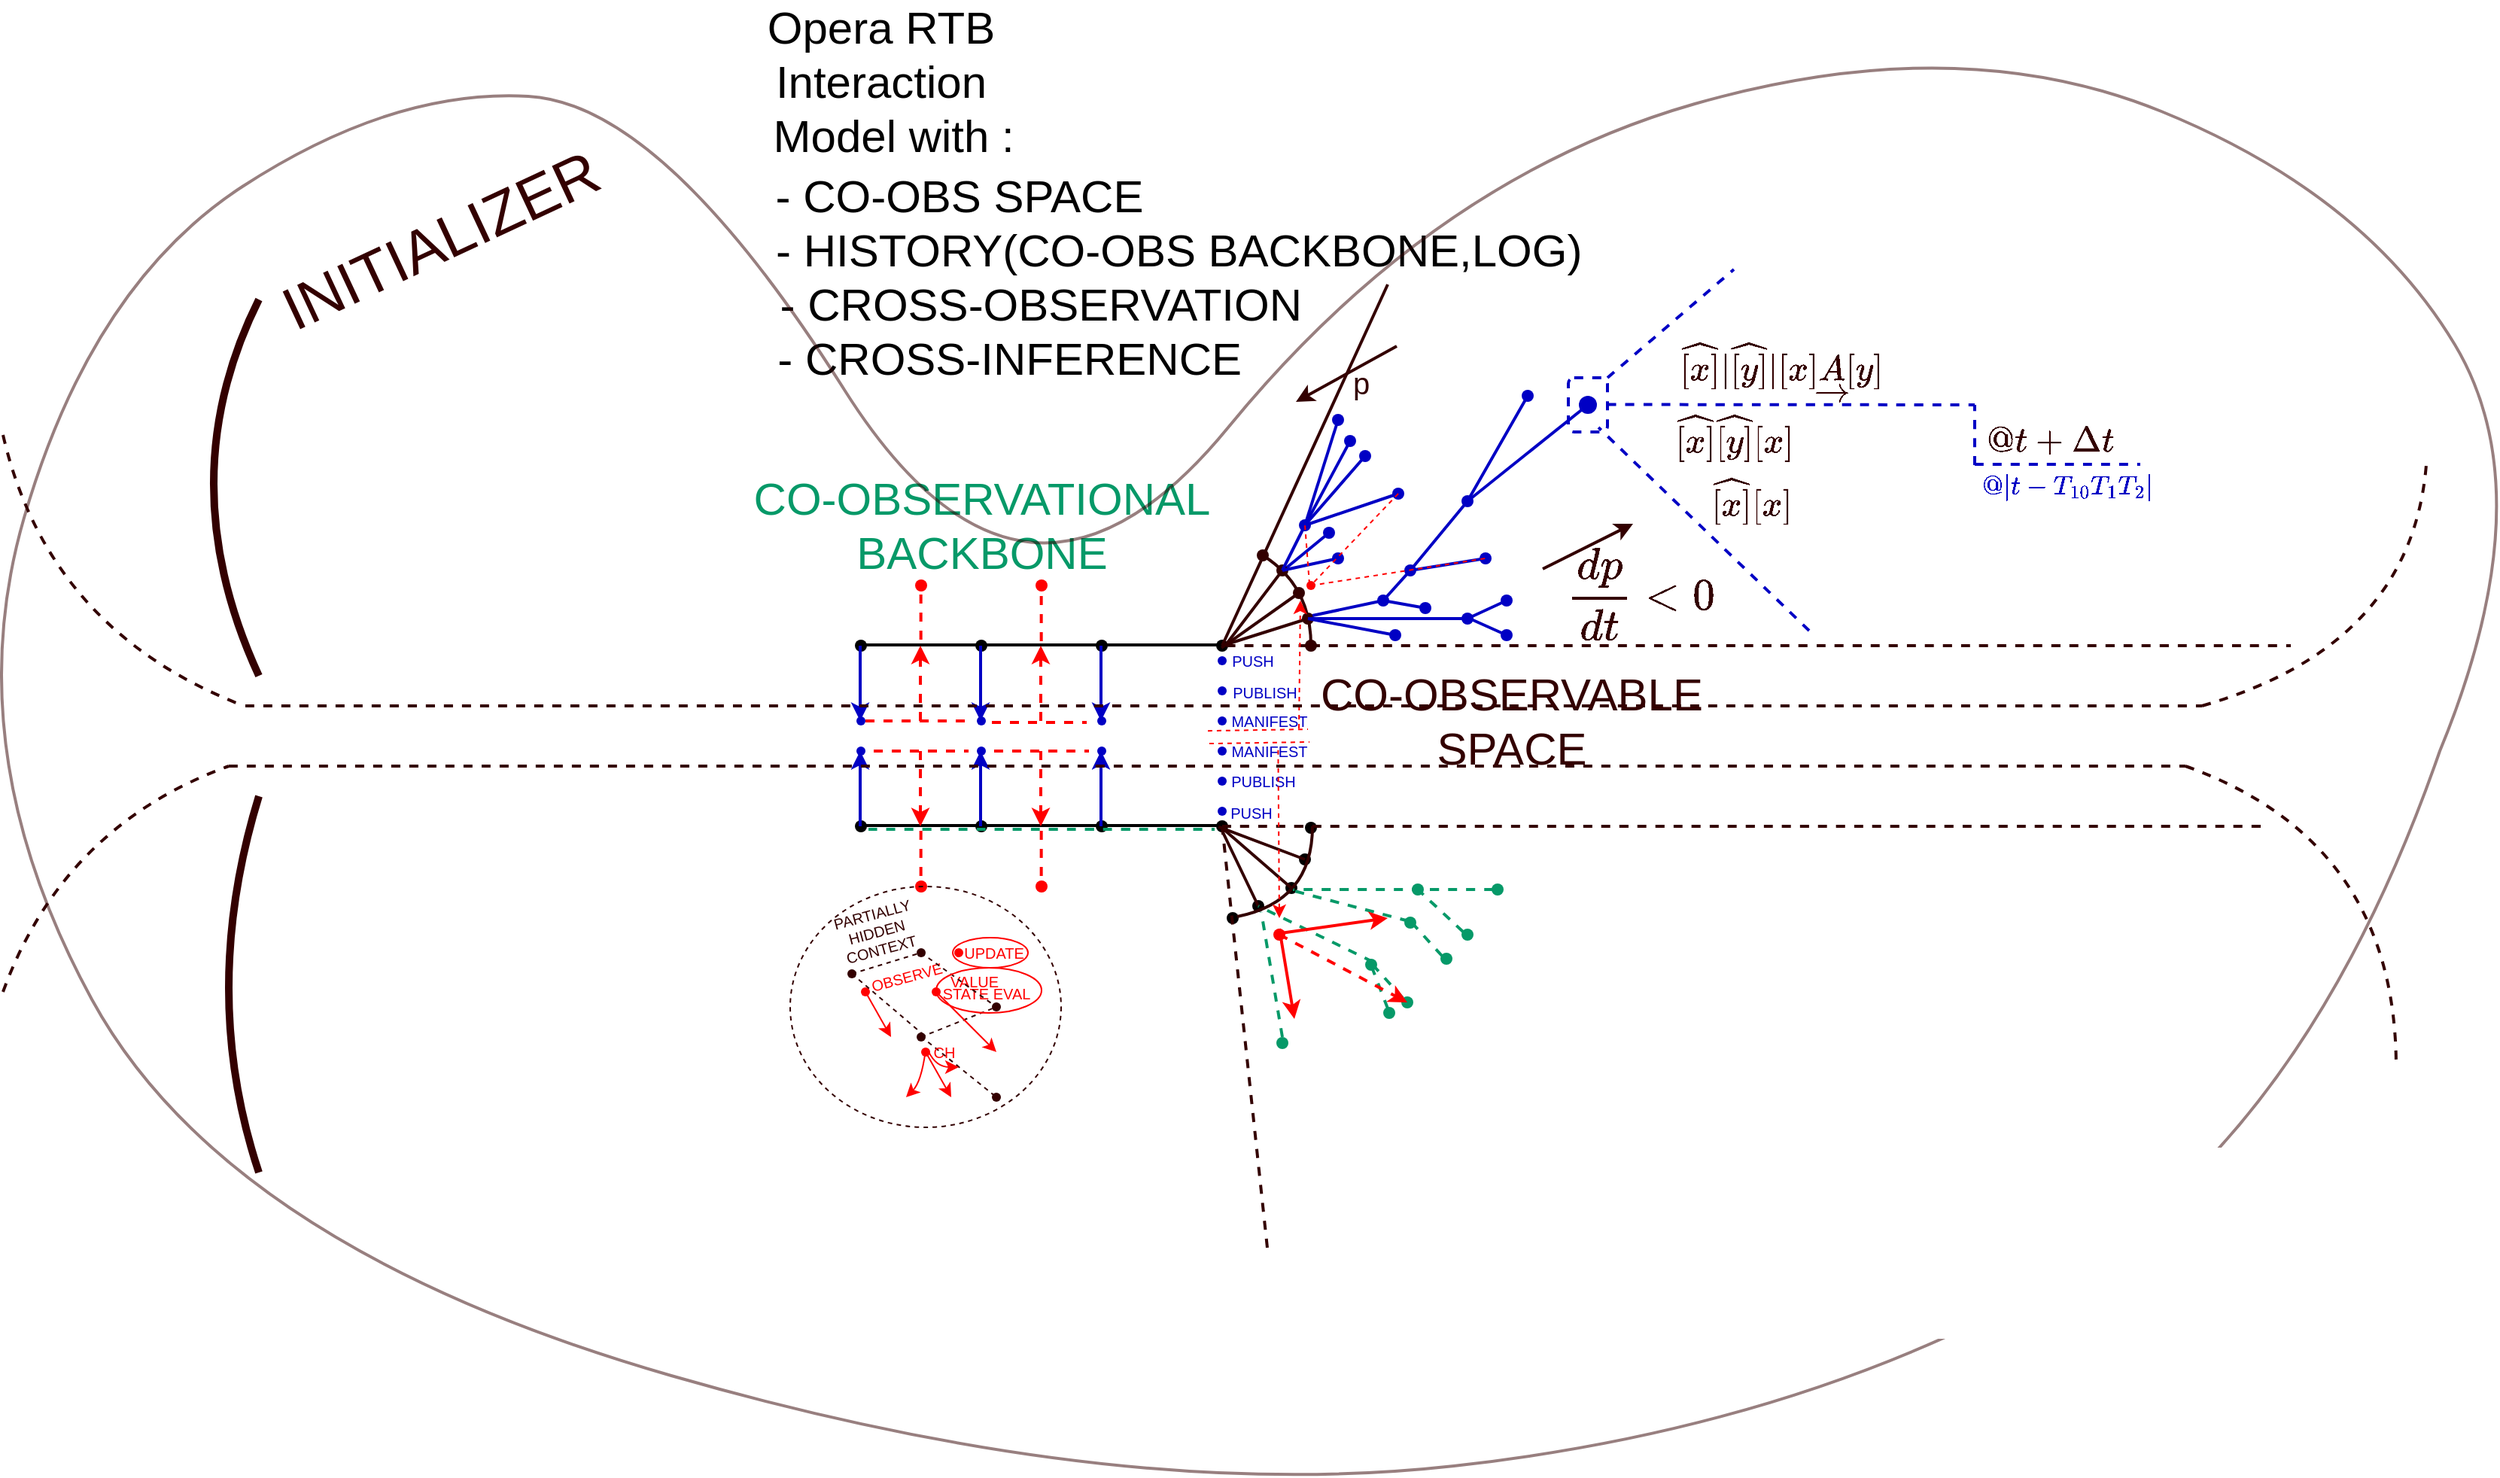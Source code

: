 <mxfile version="17.4.6" type="github">
  <diagram id="xf6khn_YbYID1PyOYO81" name="Page-1">
    <mxGraphModel dx="3598" dy="2956" grid="1" gridSize="10" guides="1" tooltips="1" connect="1" arrows="1" fold="1" page="1" pageScale="1" pageWidth="850" pageHeight="1100" math="1" shadow="0">
      <root>
        <mxCell id="0" />
        <mxCell id="1" parent="0" />
        <mxCell id="NRIxOSsz2F8buo2Kwyh7-1" value="&lt;font style=&quot;font-size: 30px&quot;&gt;Opera RTB&lt;br&gt;Interaction&lt;br&gt;&amp;nbsp; &amp;nbsp;Model with :&amp;nbsp;&lt;br&gt;&lt;/font&gt;" style="text;html=1;align=center;verticalAlign=middle;resizable=0;points=[];autosize=1;strokeColor=none;fillColor=none;" vertex="1" parent="1">
          <mxGeometry x="108" y="70" width="210" height="70" as="geometry" />
        </mxCell>
        <mxCell id="NRIxOSsz2F8buo2Kwyh7-2" value="- CO-OBS SPACE&lt;br&gt;&amp;nbsp; &amp;nbsp; &amp;nbsp; &amp;nbsp; &amp;nbsp; &amp;nbsp; &amp;nbsp; &amp;nbsp; &amp;nbsp; &amp;nbsp; &amp;nbsp; &amp;nbsp; &amp;nbsp; &amp;nbsp; &amp;nbsp; &amp;nbsp; &amp;nbsp; &amp;nbsp;- HISTORY(CO-OBS BACKBONE,LOG)&lt;br&gt;&amp;nbsp; &amp;nbsp; &amp;nbsp; &amp;nbsp; &amp;nbsp; &amp;nbsp; &amp;nbsp;- CROSS-OBSERVATION&lt;br&gt;&amp;nbsp; &amp;nbsp; &amp;nbsp; &amp;nbsp; - CROSS-INFERENCE" style="text;html=1;align=center;verticalAlign=middle;resizable=0;points=[];autosize=1;strokeColor=none;fillColor=none;fontSize=30;" vertex="1" parent="1">
          <mxGeometry x="-155" y="160" width="840" height="150" as="geometry" />
        </mxCell>
        <mxCell id="NRIxOSsz2F8buo2Kwyh7-3" value="&lt;font color=&quot;#069968&quot;&gt;CO-OBSERVATIONAL&lt;br&gt;BACKBONE&lt;br&gt;&lt;/font&gt;" style="text;html=1;align=center;verticalAlign=middle;resizable=0;points=[];autosize=1;strokeColor=none;fillColor=none;fontSize=30;" vertex="1" parent="1">
          <mxGeometry x="120" y="360" width="320" height="80" as="geometry" />
        </mxCell>
        <mxCell id="NRIxOSsz2F8buo2Kwyh7-4" value="" style="shape=waypoint;sketch=0;fillStyle=solid;size=6;pointerEvents=1;points=[];fillColor=none;resizable=0;rotatable=0;perimeter=centerPerimeter;snapToPoint=1;fontSize=30;fontColor=#069968;strokeWidth=2;" vertex="1" parent="1">
          <mxGeometry x="180" y="460" width="40" height="40" as="geometry" />
        </mxCell>
        <mxCell id="NRIxOSsz2F8buo2Kwyh7-5" value="" style="shape=waypoint;sketch=0;fillStyle=solid;size=6;pointerEvents=1;points=[];fillColor=none;resizable=0;rotatable=0;perimeter=centerPerimeter;snapToPoint=1;fontSize=30;fontColor=#069968;strokeWidth=2;" vertex="1" parent="1">
          <mxGeometry x="260" y="460" width="40" height="40" as="geometry" />
        </mxCell>
        <mxCell id="NRIxOSsz2F8buo2Kwyh7-6" value="" style="shape=waypoint;sketch=0;fillStyle=solid;size=6;pointerEvents=1;points=[];fillColor=none;resizable=0;rotatable=0;perimeter=centerPerimeter;snapToPoint=1;fontSize=30;fontColor=#069968;strokeWidth=2;" vertex="1" parent="1">
          <mxGeometry x="340" y="460" width="40" height="40" as="geometry" />
        </mxCell>
        <mxCell id="NRIxOSsz2F8buo2Kwyh7-7" value="" style="shape=waypoint;sketch=0;fillStyle=solid;size=6;pointerEvents=1;points=[];fillColor=none;resizable=0;rotatable=0;perimeter=centerPerimeter;snapToPoint=1;fontSize=30;fontColor=#069968;strokeWidth=2;" vertex="1" parent="1">
          <mxGeometry x="180" y="580" width="40" height="40" as="geometry" />
        </mxCell>
        <mxCell id="NRIxOSsz2F8buo2Kwyh7-8" value="" style="shape=waypoint;sketch=0;fillStyle=solid;size=6;pointerEvents=1;points=[];fillColor=none;resizable=0;rotatable=0;perimeter=centerPerimeter;snapToPoint=1;fontSize=30;fontColor=#069968;strokeWidth=2;" vertex="1" parent="1">
          <mxGeometry x="260" y="580" width="40" height="40" as="geometry" />
        </mxCell>
        <mxCell id="NRIxOSsz2F8buo2Kwyh7-11" value="" style="shape=waypoint;sketch=0;fillStyle=solid;size=6;pointerEvents=1;points=[];fillColor=none;resizable=0;rotatable=0;perimeter=centerPerimeter;snapToPoint=1;fontSize=30;fontColor=#069968;strokeWidth=2;" vertex="1" parent="1">
          <mxGeometry x="340" y="580" width="40" height="40" as="geometry" />
        </mxCell>
        <mxCell id="NRIxOSsz2F8buo2Kwyh7-12" value="" style="shape=waypoint;sketch=0;fillStyle=solid;size=6;pointerEvents=1;points=[];fillColor=none;resizable=0;rotatable=0;perimeter=centerPerimeter;snapToPoint=1;fontSize=30;fontColor=#069968;strokeWidth=2;" vertex="1" parent="1">
          <mxGeometry x="420" y="460" width="40" height="40" as="geometry" />
        </mxCell>
        <mxCell id="NRIxOSsz2F8buo2Kwyh7-13" value="" style="shape=waypoint;sketch=0;fillStyle=solid;size=6;pointerEvents=1;points=[];fillColor=none;resizable=0;rotatable=0;perimeter=centerPerimeter;snapToPoint=1;fontSize=30;fontColor=#069968;strokeWidth=2;" vertex="1" parent="1">
          <mxGeometry x="420" y="580" width="40" height="40" as="geometry" />
        </mxCell>
        <mxCell id="NRIxOSsz2F8buo2Kwyh7-14" value="" style="shape=waypoint;sketch=0;fillStyle=solid;size=6;pointerEvents=1;points=[];fillColor=none;resizable=0;rotatable=0;perimeter=centerPerimeter;snapToPoint=1;fontSize=30;fontColor=#069968;strokeColor=#FF0000;strokeWidth=2;" vertex="1" parent="1">
          <mxGeometry x="300" y="420" width="40" height="40" as="geometry" />
        </mxCell>
        <mxCell id="NRIxOSsz2F8buo2Kwyh7-15" value="" style="shape=waypoint;sketch=0;fillStyle=solid;size=6;pointerEvents=1;points=[];fillColor=none;resizable=0;rotatable=0;perimeter=centerPerimeter;snapToPoint=1;fontSize=30;fontColor=#069968;strokeColor=#FF0000;strokeWidth=2;" vertex="1" parent="1">
          <mxGeometry x="220" y="420" width="40" height="40" as="geometry" />
        </mxCell>
        <mxCell id="NRIxOSsz2F8buo2Kwyh7-16" value="" style="shape=waypoint;sketch=0;fillStyle=solid;size=6;pointerEvents=1;points=[];fillColor=none;resizable=0;rotatable=0;perimeter=centerPerimeter;snapToPoint=1;fontSize=30;fontColor=#069968;strokeColor=#FF0000;strokeWidth=2;" vertex="1" parent="1">
          <mxGeometry x="220" y="620" width="40" height="40" as="geometry" />
        </mxCell>
        <mxCell id="NRIxOSsz2F8buo2Kwyh7-17" value="" style="shape=waypoint;sketch=0;fillStyle=solid;size=6;pointerEvents=1;points=[];fillColor=none;resizable=0;rotatable=0;perimeter=centerPerimeter;snapToPoint=1;fontSize=30;fontColor=#069968;strokeColor=#FF0000;strokeWidth=2;" vertex="1" parent="1">
          <mxGeometry x="300" y="620" width="40" height="40" as="geometry" />
        </mxCell>
        <mxCell id="NRIxOSsz2F8buo2Kwyh7-18" value="" style="endArrow=none;html=1;rounded=0;fontSize=30;fontColor=#069968;strokeWidth=2;" edge="1" parent="1">
          <mxGeometry width="50" height="50" relative="1" as="geometry">
            <mxPoint x="200" y="479.5" as="sourcePoint" />
            <mxPoint x="440" y="479.5" as="targetPoint" />
          </mxGeometry>
        </mxCell>
        <mxCell id="NRIxOSsz2F8buo2Kwyh7-19" value="" style="endArrow=none;html=1;rounded=0;fontSize=30;fontColor=#069968;strokeWidth=2;" edge="1" parent="1">
          <mxGeometry width="50" height="50" relative="1" as="geometry">
            <mxPoint x="200" y="599.5" as="sourcePoint" />
            <mxPoint x="440" y="599.5" as="targetPoint" />
          </mxGeometry>
        </mxCell>
        <mxCell id="NRIxOSsz2F8buo2Kwyh7-20" value="" style="endArrow=classic;html=1;rounded=0;fontSize=30;fontColor=#069968;strokeWidth=2;strokeColor=#0000C4;" edge="1" parent="1">
          <mxGeometry width="50" height="50" relative="1" as="geometry">
            <mxPoint x="199.5" y="480" as="sourcePoint" />
            <mxPoint x="199.5" y="530" as="targetPoint" />
          </mxGeometry>
        </mxCell>
        <mxCell id="NRIxOSsz2F8buo2Kwyh7-21" value="" style="endArrow=classic;html=1;rounded=0;fontSize=30;fontColor=#069968;strokeWidth=2;strokeColor=#0000C4;" edge="1" parent="1">
          <mxGeometry width="50" height="50" relative="1" as="geometry">
            <mxPoint x="279.5" y="480" as="sourcePoint" />
            <mxPoint x="279.5" y="530" as="targetPoint" />
          </mxGeometry>
        </mxCell>
        <mxCell id="NRIxOSsz2F8buo2Kwyh7-22" value="" style="endArrow=classic;html=1;rounded=0;fontSize=30;fontColor=#069968;strokeWidth=2;strokeColor=#0000C4;" edge="1" parent="1">
          <mxGeometry width="50" height="50" relative="1" as="geometry">
            <mxPoint x="359.5" y="480" as="sourcePoint" />
            <mxPoint x="359.5" y="530" as="targetPoint" />
          </mxGeometry>
        </mxCell>
        <mxCell id="NRIxOSsz2F8buo2Kwyh7-23" value="" style="endArrow=classic;html=1;rounded=0;fontSize=30;fontColor=#069968;strokeWidth=2;strokeColor=#0000C4;" edge="1" parent="1">
          <mxGeometry width="50" height="50" relative="1" as="geometry">
            <mxPoint x="199.5" y="600" as="sourcePoint" />
            <mxPoint x="199.5" y="550" as="targetPoint" />
          </mxGeometry>
        </mxCell>
        <mxCell id="NRIxOSsz2F8buo2Kwyh7-24" value="" style="endArrow=classic;html=1;rounded=0;fontSize=30;fontColor=#069968;strokeWidth=2;strokeColor=#0000C4;" edge="1" parent="1">
          <mxGeometry width="50" height="50" relative="1" as="geometry">
            <mxPoint x="279.5" y="600" as="sourcePoint" />
            <mxPoint x="279.5" y="550" as="targetPoint" />
          </mxGeometry>
        </mxCell>
        <mxCell id="NRIxOSsz2F8buo2Kwyh7-25" value="" style="endArrow=classic;html=1;rounded=0;fontSize=30;fontColor=#069968;strokeWidth=2;strokeColor=#0000C4;" edge="1" parent="1">
          <mxGeometry width="50" height="50" relative="1" as="geometry">
            <mxPoint x="359.5" y="600" as="sourcePoint" />
            <mxPoint x="359.5" y="550" as="targetPoint" />
          </mxGeometry>
        </mxCell>
        <mxCell id="NRIxOSsz2F8buo2Kwyh7-27" value="" style="endArrow=classic;html=1;rounded=0;fontSize=30;fontColor=#069968;strokeWidth=2;strokeColor=#FF0000;dashed=1;" edge="1" parent="1">
          <mxGeometry width="50" height="50" relative="1" as="geometry">
            <mxPoint x="239.5" y="530" as="sourcePoint" />
            <mxPoint x="239.5" y="480" as="targetPoint" />
          </mxGeometry>
        </mxCell>
        <mxCell id="NRIxOSsz2F8buo2Kwyh7-28" value="" style="endArrow=classic;html=1;rounded=0;fontSize=30;fontColor=#069968;strokeWidth=2;strokeColor=#FF0000;dashed=1;" edge="1" parent="1">
          <mxGeometry width="50" height="50" relative="1" as="geometry">
            <mxPoint x="319.5" y="530" as="sourcePoint" />
            <mxPoint x="319.5" y="480" as="targetPoint" />
          </mxGeometry>
        </mxCell>
        <mxCell id="NRIxOSsz2F8buo2Kwyh7-29" value="" style="endArrow=classic;html=1;rounded=0;fontSize=30;fontColor=#069968;strokeWidth=2;strokeColor=#FF0000;dashed=1;" edge="1" parent="1">
          <mxGeometry width="50" height="50" relative="1" as="geometry">
            <mxPoint x="239.5" y="550" as="sourcePoint" />
            <mxPoint x="239.5" y="600" as="targetPoint" />
          </mxGeometry>
        </mxCell>
        <mxCell id="NRIxOSsz2F8buo2Kwyh7-30" value="" style="endArrow=classic;html=1;rounded=0;fontSize=30;fontColor=#069968;strokeWidth=2;strokeColor=#FF0000;dashed=1;" edge="1" parent="1">
          <mxGeometry width="50" height="50" relative="1" as="geometry">
            <mxPoint x="319.5" y="550" as="sourcePoint" />
            <mxPoint x="319.5" y="600" as="targetPoint" />
          </mxGeometry>
        </mxCell>
        <mxCell id="NRIxOSsz2F8buo2Kwyh7-32" value="" style="shape=waypoint;sketch=0;fillStyle=solid;size=6;pointerEvents=1;points=[];fillColor=none;resizable=0;rotatable=0;perimeter=centerPerimeter;snapToPoint=1;fontSize=30;fontColor=#069968;strokeColor=#0000C4;strokeWidth=1;" vertex="1" parent="1">
          <mxGeometry x="180" y="510" width="40" height="40" as="geometry" />
        </mxCell>
        <mxCell id="NRIxOSsz2F8buo2Kwyh7-34" value="" style="shape=waypoint;sketch=0;fillStyle=solid;size=6;pointerEvents=1;points=[];fillColor=none;resizable=0;rotatable=0;perimeter=centerPerimeter;snapToPoint=1;fontSize=30;fontColor=#069968;strokeColor=#0000C4;strokeWidth=1;" vertex="1" parent="1">
          <mxGeometry x="180" y="530" width="40" height="40" as="geometry" />
        </mxCell>
        <mxCell id="NRIxOSsz2F8buo2Kwyh7-35" value="" style="shape=waypoint;sketch=0;fillStyle=solid;size=6;pointerEvents=1;points=[];fillColor=none;resizable=0;rotatable=0;perimeter=centerPerimeter;snapToPoint=1;fontSize=30;fontColor=#069968;strokeColor=#0000C4;strokeWidth=1;" vertex="1" parent="1">
          <mxGeometry x="260" y="510" width="40" height="40" as="geometry" />
        </mxCell>
        <mxCell id="NRIxOSsz2F8buo2Kwyh7-36" value="" style="shape=waypoint;sketch=0;fillStyle=solid;size=6;pointerEvents=1;points=[];fillColor=none;resizable=0;rotatable=0;perimeter=centerPerimeter;snapToPoint=1;fontSize=30;fontColor=#069968;strokeColor=#0000C4;strokeWidth=1;" vertex="1" parent="1">
          <mxGeometry x="260" y="530" width="40" height="40" as="geometry" />
        </mxCell>
        <mxCell id="NRIxOSsz2F8buo2Kwyh7-37" value="" style="shape=waypoint;sketch=0;fillStyle=solid;size=6;pointerEvents=1;points=[];fillColor=none;resizable=0;rotatable=0;perimeter=centerPerimeter;snapToPoint=1;fontSize=30;fontColor=#069968;strokeColor=#0000C4;strokeWidth=1;" vertex="1" parent="1">
          <mxGeometry x="340" y="510" width="40" height="40" as="geometry" />
        </mxCell>
        <mxCell id="NRIxOSsz2F8buo2Kwyh7-38" value="" style="shape=waypoint;sketch=0;fillStyle=solid;size=6;pointerEvents=1;points=[];fillColor=none;resizable=0;rotatable=0;perimeter=centerPerimeter;snapToPoint=1;fontSize=30;fontColor=#069968;strokeColor=#0000C4;strokeWidth=1;" vertex="1" parent="1">
          <mxGeometry x="340" y="530" width="40" height="40" as="geometry" />
        </mxCell>
        <mxCell id="NRIxOSsz2F8buo2Kwyh7-39" value="" style="endArrow=none;dashed=1;html=1;rounded=0;fontSize=30;fontColor=#069968;strokeColor=#FF0000;strokeWidth=2;" edge="1" parent="1">
          <mxGeometry width="50" height="50" relative="1" as="geometry">
            <mxPoint x="203" y="530" as="sourcePoint" />
            <mxPoint x="270" y="530" as="targetPoint" />
            <Array as="points">
              <mxPoint x="243" y="530" />
            </Array>
          </mxGeometry>
        </mxCell>
        <mxCell id="NRIxOSsz2F8buo2Kwyh7-40" value="" style="endArrow=none;dashed=1;html=1;rounded=0;fontSize=30;fontColor=#069968;strokeColor=#FF0000;strokeWidth=2;" edge="1" parent="1">
          <mxGeometry width="50" height="50" relative="1" as="geometry">
            <mxPoint x="287" y="531" as="sourcePoint" />
            <mxPoint x="350" y="531" as="targetPoint" />
            <Array as="points">
              <mxPoint x="327" y="531" />
            </Array>
          </mxGeometry>
        </mxCell>
        <mxCell id="NRIxOSsz2F8buo2Kwyh7-41" value="" style="endArrow=none;dashed=1;html=1;rounded=0;fontSize=30;fontColor=#069968;strokeColor=#FF0000;strokeWidth=2;" edge="1" parent="1">
          <mxGeometry width="50" height="50" relative="1" as="geometry">
            <mxPoint x="208.5" y="550" as="sourcePoint" />
            <mxPoint x="271.5" y="550" as="targetPoint" />
            <Array as="points">
              <mxPoint x="248.5" y="550" />
            </Array>
          </mxGeometry>
        </mxCell>
        <mxCell id="NRIxOSsz2F8buo2Kwyh7-42" value="" style="endArrow=none;dashed=1;html=1;rounded=0;fontSize=30;fontColor=#069968;strokeColor=#FF0000;strokeWidth=2;" edge="1" parent="1">
          <mxGeometry width="50" height="50" relative="1" as="geometry">
            <mxPoint x="288.5" y="550" as="sourcePoint" />
            <mxPoint x="351.5" y="550" as="targetPoint" />
            <Array as="points">
              <mxPoint x="328.5" y="550" />
            </Array>
          </mxGeometry>
        </mxCell>
        <mxCell id="NRIxOSsz2F8buo2Kwyh7-43" value="" style="endArrow=none;dashed=1;html=1;rounded=0;fontSize=30;fontColor=#069968;strokeColor=#FF0000;strokeWidth=2;" edge="1" parent="1">
          <mxGeometry width="50" height="50" relative="1" as="geometry">
            <mxPoint x="239.83" y="476" as="sourcePoint" />
            <mxPoint x="239.83" y="446" as="targetPoint" />
          </mxGeometry>
        </mxCell>
        <mxCell id="NRIxOSsz2F8buo2Kwyh7-44" value="" style="endArrow=none;dashed=1;html=1;rounded=0;fontSize=30;fontColor=#069968;strokeColor=#FF0000;strokeWidth=2;" edge="1" parent="1">
          <mxGeometry width="50" height="50" relative="1" as="geometry">
            <mxPoint x="319.83" y="477" as="sourcePoint" />
            <mxPoint x="319.83" y="447" as="targetPoint" />
          </mxGeometry>
        </mxCell>
        <mxCell id="NRIxOSsz2F8buo2Kwyh7-45" value="" style="endArrow=none;dashed=1;html=1;rounded=0;fontSize=30;fontColor=#069968;strokeColor=#FF0000;strokeWidth=2;" edge="1" parent="1">
          <mxGeometry width="50" height="50" relative="1" as="geometry">
            <mxPoint x="319.83" y="633" as="sourcePoint" />
            <mxPoint x="319.83" y="603" as="targetPoint" />
          </mxGeometry>
        </mxCell>
        <mxCell id="NRIxOSsz2F8buo2Kwyh7-46" value="" style="endArrow=none;dashed=1;html=1;rounded=0;fontSize=30;fontColor=#069968;strokeColor=#FF0000;strokeWidth=2;" edge="1" parent="1">
          <mxGeometry width="50" height="50" relative="1" as="geometry">
            <mxPoint x="239.83" y="633" as="sourcePoint" />
            <mxPoint x="239.83" y="603" as="targetPoint" />
          </mxGeometry>
        </mxCell>
        <mxCell id="NRIxOSsz2F8buo2Kwyh7-47" value="" style="shape=waypoint;sketch=0;fillStyle=solid;size=6;pointerEvents=1;points=[];fillColor=none;resizable=0;rotatable=0;perimeter=centerPerimeter;snapToPoint=1;fontSize=30;fontColor=#069968;strokeColor=#0000C4;strokeWidth=1;" vertex="1" parent="1">
          <mxGeometry x="420" y="470" width="40" height="40" as="geometry" />
        </mxCell>
        <mxCell id="NRIxOSsz2F8buo2Kwyh7-48" value="" style="shape=waypoint;sketch=0;fillStyle=solid;size=6;pointerEvents=1;points=[];fillColor=none;resizable=0;rotatable=0;perimeter=centerPerimeter;snapToPoint=1;fontSize=30;fontColor=#069968;strokeColor=#0000C4;strokeWidth=1;" vertex="1" parent="1">
          <mxGeometry x="420" y="490" width="40" height="40" as="geometry" />
        </mxCell>
        <mxCell id="NRIxOSsz2F8buo2Kwyh7-49" value="" style="shape=waypoint;sketch=0;fillStyle=solid;size=6;pointerEvents=1;points=[];fillColor=none;resizable=0;rotatable=0;perimeter=centerPerimeter;snapToPoint=1;fontSize=30;fontColor=#069968;strokeColor=#0000C4;strokeWidth=1;" vertex="1" parent="1">
          <mxGeometry x="420" y="510" width="40" height="40" as="geometry" />
        </mxCell>
        <mxCell id="NRIxOSsz2F8buo2Kwyh7-50" value="" style="shape=waypoint;sketch=0;fillStyle=solid;size=6;pointerEvents=1;points=[];fillColor=none;resizable=0;rotatable=0;perimeter=centerPerimeter;snapToPoint=1;fontSize=30;fontColor=#069968;strokeColor=#0000C4;strokeWidth=1;" vertex="1" parent="1">
          <mxGeometry x="420" y="530" width="40" height="40" as="geometry" />
        </mxCell>
        <mxCell id="NRIxOSsz2F8buo2Kwyh7-51" value="" style="shape=waypoint;sketch=0;fillStyle=solid;size=6;pointerEvents=1;points=[];fillColor=none;resizable=0;rotatable=0;perimeter=centerPerimeter;snapToPoint=1;fontSize=30;fontColor=#069968;strokeColor=#0000C4;strokeWidth=1;" vertex="1" parent="1">
          <mxGeometry x="420" y="550" width="40" height="40" as="geometry" />
        </mxCell>
        <mxCell id="NRIxOSsz2F8buo2Kwyh7-52" value="" style="shape=waypoint;sketch=0;fillStyle=solid;size=6;pointerEvents=1;points=[];fillColor=none;resizable=0;rotatable=0;perimeter=centerPerimeter;snapToPoint=1;fontSize=30;fontColor=#069968;strokeColor=#0000C4;strokeWidth=1;" vertex="1" parent="1">
          <mxGeometry x="420" y="570" width="40" height="40" as="geometry" />
        </mxCell>
        <mxCell id="NRIxOSsz2F8buo2Kwyh7-53" value="&lt;font style=&quot;font-size: 10px&quot; color=&quot;#0000c4&quot;&gt;PUSH&lt;/font&gt;" style="text;html=1;align=center;verticalAlign=middle;resizable=0;points=[];autosize=1;strokeColor=none;fillColor=none;fontSize=30;fontColor=#069968;" vertex="1" parent="1">
          <mxGeometry x="440" y="458" width="40" height="50" as="geometry" />
        </mxCell>
        <mxCell id="NRIxOSsz2F8buo2Kwyh7-54" value="PUBLISH" style="text;html=1;align=center;verticalAlign=middle;resizable=0;points=[];autosize=1;strokeColor=none;fillColor=none;fontSize=10;fontColor=#0000C4;" vertex="1" parent="1">
          <mxGeometry x="438" y="501" width="60" height="20" as="geometry" />
        </mxCell>
        <mxCell id="NRIxOSsz2F8buo2Kwyh7-55" value="MANIFEST" style="text;html=1;align=center;verticalAlign=middle;resizable=0;points=[];autosize=1;strokeColor=none;fillColor=none;fontSize=10;fontColor=#0000C4;" vertex="1" parent="1">
          <mxGeometry x="436" y="520" width="70" height="20" as="geometry" />
        </mxCell>
        <mxCell id="NRIxOSsz2F8buo2Kwyh7-56" value="MANIFEST" style="text;html=1;align=center;verticalAlign=middle;resizable=0;points=[];autosize=1;strokeColor=none;fillColor=none;fontSize=10;fontColor=#0000C4;" vertex="1" parent="1">
          <mxGeometry x="436" y="540" width="70" height="20" as="geometry" />
        </mxCell>
        <mxCell id="NRIxOSsz2F8buo2Kwyh7-57" value="PUBLISH" style="text;html=1;align=center;verticalAlign=middle;resizable=0;points=[];autosize=1;strokeColor=none;fillColor=none;fontSize=10;fontColor=#0000C4;" vertex="1" parent="1">
          <mxGeometry x="437" y="560" width="60" height="20" as="geometry" />
        </mxCell>
        <mxCell id="NRIxOSsz2F8buo2Kwyh7-58" value="PUSH" style="text;html=1;align=center;verticalAlign=middle;resizable=0;points=[];autosize=1;strokeColor=none;fillColor=none;fontSize=10;fontColor=#0000C4;" vertex="1" parent="1">
          <mxGeometry x="439" y="581" width="40" height="20" as="geometry" />
        </mxCell>
        <mxCell id="NRIxOSsz2F8buo2Kwyh7-59" value="&lt;font color=&quot;#ff0000&quot;&gt;UPDATE&lt;/font&gt;" style="text;html=1;align=center;verticalAlign=middle;resizable=0;points=[];autosize=1;strokeColor=none;fillColor=none;fontSize=10;fontColor=#0000C4;" vertex="1" parent="1">
          <mxGeometry x="258" y="674" width="60" height="20" as="geometry" />
        </mxCell>
        <mxCell id="NRIxOSsz2F8buo2Kwyh7-60" value="VALUE" style="text;html=1;align=center;verticalAlign=middle;resizable=0;points=[];autosize=1;strokeColor=none;fillColor=none;fontSize=10;fontColor=#FF0000;" vertex="1" parent="1">
          <mxGeometry x="250" y="693" width="50" height="20" as="geometry" />
        </mxCell>
        <mxCell id="NRIxOSsz2F8buo2Kwyh7-61" value="STATE EVAL" style="text;html=1;align=center;verticalAlign=middle;resizable=0;points=[];autosize=1;strokeColor=none;fillColor=none;fontSize=10;fontColor=#FF0000;" vertex="1" parent="1">
          <mxGeometry x="248" y="701" width="70" height="20" as="geometry" />
        </mxCell>
        <mxCell id="NRIxOSsz2F8buo2Kwyh7-62" value="OBSERVE" style="text;html=1;align=center;verticalAlign=middle;resizable=0;points=[];autosize=1;strokeColor=none;fillColor=none;fontSize=10;fontColor=#FF0000;rotation=-15;" vertex="1" parent="1">
          <mxGeometry x="200" y="690" width="60" height="20" as="geometry" />
        </mxCell>
        <mxCell id="NRIxOSsz2F8buo2Kwyh7-63" value="&lt;font color=&quot;#330000&quot;&gt;PARTIALLY&lt;br&gt;HIDDEN&lt;br&gt;CONTEXT&lt;/font&gt;" style="text;html=1;align=center;verticalAlign=middle;resizable=0;points=[];autosize=1;strokeColor=none;fillColor=none;fontSize=10;fontColor=#FF0000;rotation=-15;" vertex="1" parent="1">
          <mxGeometry x="175" y="650" width="70" height="40" as="geometry" />
        </mxCell>
        <mxCell id="NRIxOSsz2F8buo2Kwyh7-64" value="" style="shape=waypoint;sketch=0;fillStyle=solid;size=6;pointerEvents=1;points=[];fillColor=none;resizable=0;rotatable=0;perimeter=centerPerimeter;snapToPoint=1;fontSize=10;fontColor=#330000;strokeColor=#330000;strokeWidth=1;" vertex="1" parent="1">
          <mxGeometry x="174" y="678" width="40" height="40" as="geometry" />
        </mxCell>
        <mxCell id="NRIxOSsz2F8buo2Kwyh7-65" value="" style="shape=waypoint;sketch=0;fillStyle=solid;size=6;pointerEvents=1;points=[];fillColor=none;resizable=0;rotatable=0;perimeter=centerPerimeter;snapToPoint=1;fontSize=10;fontColor=#330000;strokeColor=#330000;strokeWidth=1;" vertex="1" parent="1">
          <mxGeometry x="220" y="664" width="40" height="40" as="geometry" />
        </mxCell>
        <mxCell id="NRIxOSsz2F8buo2Kwyh7-66" value="" style="shape=waypoint;sketch=0;fillStyle=solid;size=6;pointerEvents=1;points=[];fillColor=none;resizable=0;rotatable=0;perimeter=centerPerimeter;snapToPoint=1;fontSize=10;fontColor=#330000;strokeColor=#330000;strokeWidth=1;" vertex="1" parent="1">
          <mxGeometry x="270" y="700" width="40" height="40" as="geometry" />
        </mxCell>
        <mxCell id="NRIxOSsz2F8buo2Kwyh7-67" value="" style="shape=waypoint;sketch=0;fillStyle=solid;size=6;pointerEvents=1;points=[];fillColor=none;resizable=0;rotatable=0;perimeter=centerPerimeter;snapToPoint=1;fontSize=10;fontColor=#330000;strokeColor=#330000;strokeWidth=1;" vertex="1" parent="1">
          <mxGeometry x="220" y="720" width="40" height="40" as="geometry" />
        </mxCell>
        <mxCell id="NRIxOSsz2F8buo2Kwyh7-68" value="" style="shape=waypoint;sketch=0;fillStyle=solid;size=6;pointerEvents=1;points=[];fillColor=none;resizable=0;rotatable=0;perimeter=centerPerimeter;snapToPoint=1;fontSize=10;fontColor=#330000;strokeColor=#330000;strokeWidth=1;" vertex="1" parent="1">
          <mxGeometry x="270" y="760" width="40" height="40" as="geometry" />
        </mxCell>
        <mxCell id="NRIxOSsz2F8buo2Kwyh7-70" value="" style="shape=waypoint;sketch=0;fillStyle=solid;size=6;pointerEvents=1;points=[];fillColor=none;resizable=0;rotatable=0;perimeter=centerPerimeter;snapToPoint=1;fontSize=30;fontColor=#069968;strokeColor=#FF0000;strokeWidth=1;" vertex="1" parent="1">
          <mxGeometry x="183" y="690" width="40" height="40" as="geometry" />
        </mxCell>
        <mxCell id="NRIxOSsz2F8buo2Kwyh7-71" value="" style="shape=waypoint;sketch=0;fillStyle=solid;size=6;pointerEvents=1;points=[];fillColor=none;resizable=0;rotatable=0;perimeter=centerPerimeter;snapToPoint=1;fontSize=30;fontColor=#069968;strokeColor=#FF0000;strokeWidth=1;" vertex="1" parent="1">
          <mxGeometry x="223" y="730" width="40" height="40" as="geometry" />
        </mxCell>
        <mxCell id="NRIxOSsz2F8buo2Kwyh7-72" value="" style="shape=waypoint;sketch=0;fillStyle=solid;size=6;pointerEvents=1;points=[];fillColor=none;resizable=0;rotatable=0;perimeter=centerPerimeter;snapToPoint=1;fontSize=30;fontColor=#069968;strokeColor=#FF0000;strokeWidth=1;" vertex="1" parent="1">
          <mxGeometry x="230" y="690" width="40" height="40" as="geometry" />
        </mxCell>
        <mxCell id="NRIxOSsz2F8buo2Kwyh7-73" value="" style="endArrow=none;dashed=1;html=1;rounded=0;fontSize=10;fontColor=#330000;strokeColor=#330000;strokeWidth=1;" edge="1" parent="1" source="NRIxOSsz2F8buo2Kwyh7-64" target="NRIxOSsz2F8buo2Kwyh7-65">
          <mxGeometry width="50" height="50" relative="1" as="geometry">
            <mxPoint x="195" y="700" as="sourcePoint" />
            <mxPoint x="245" y="650" as="targetPoint" />
          </mxGeometry>
        </mxCell>
        <mxCell id="NRIxOSsz2F8buo2Kwyh7-74" value="" style="endArrow=none;dashed=1;html=1;rounded=0;fontSize=10;fontColor=#330000;strokeColor=#330000;strokeWidth=1;" edge="1" parent="1" target="NRIxOSsz2F8buo2Kwyh7-66">
          <mxGeometry width="50" height="50" relative="1" as="geometry">
            <mxPoint x="240" y="740" as="sourcePoint" />
            <mxPoint x="286" y="726" as="targetPoint" />
          </mxGeometry>
        </mxCell>
        <mxCell id="NRIxOSsz2F8buo2Kwyh7-75" value="" style="endArrow=none;dashed=1;html=1;rounded=0;fontSize=10;fontColor=#330000;strokeColor=#330000;strokeWidth=1;exitX=-0.001;exitY=-0.02;exitDx=0;exitDy=0;exitPerimeter=0;startArrow=none;" edge="1" parent="1" source="NRIxOSsz2F8buo2Kwyh7-83" target="NRIxOSsz2F8buo2Kwyh7-68">
          <mxGeometry width="50" height="50" relative="1" as="geometry">
            <mxPoint x="200" y="700" as="sourcePoint" />
            <mxPoint x="305" y="730" as="targetPoint" />
          </mxGeometry>
        </mxCell>
        <mxCell id="NRIxOSsz2F8buo2Kwyh7-77" value="" style="endArrow=none;dashed=1;html=1;rounded=0;fontSize=10;fontColor=#330000;strokeColor=#330000;strokeWidth=1;exitX=0.53;exitY=0.439;exitDx=0;exitDy=0;exitPerimeter=0;" edge="1" parent="1" source="NRIxOSsz2F8buo2Kwyh7-65" target="NRIxOSsz2F8buo2Kwyh7-66">
          <mxGeometry width="50" height="50" relative="1" as="geometry">
            <mxPoint x="260" y="730" as="sourcePoint" />
            <mxPoint x="310" y="680" as="targetPoint" />
          </mxGeometry>
        </mxCell>
        <mxCell id="NRIxOSsz2F8buo2Kwyh7-78" value="" style="endArrow=classic;html=1;rounded=0;fontSize=10;fontColor=#330000;strokeColor=#FF0000;strokeWidth=1;" edge="1" parent="1">
          <mxGeometry width="50" height="50" relative="1" as="geometry">
            <mxPoint x="203" y="710" as="sourcePoint" />
            <mxPoint x="220" y="740" as="targetPoint" />
          </mxGeometry>
        </mxCell>
        <mxCell id="NRIxOSsz2F8buo2Kwyh7-79" value="" style="endArrow=classic;html=1;rounded=0;fontSize=10;fontColor=#330000;strokeColor=#FF0000;strokeWidth=1;" edge="1" parent="1">
          <mxGeometry width="50" height="50" relative="1" as="geometry">
            <mxPoint x="243" y="750" as="sourcePoint" />
            <mxPoint x="260" y="780" as="targetPoint" />
          </mxGeometry>
        </mxCell>
        <mxCell id="NRIxOSsz2F8buo2Kwyh7-80" value="" style="endArrow=classic;html=1;fontSize=10;fontColor=#330000;strokeColor=#FF0000;strokeWidth=1;curved=1;" edge="1" parent="1">
          <mxGeometry width="50" height="50" relative="1" as="geometry">
            <mxPoint x="245" y="749.83" as="sourcePoint" />
            <mxPoint x="265" y="760" as="targetPoint" />
            <Array as="points">
              <mxPoint x="250" y="760" />
            </Array>
          </mxGeometry>
        </mxCell>
        <mxCell id="NRIxOSsz2F8buo2Kwyh7-81" value="" style="endArrow=classic;html=1;fontSize=10;fontColor=#330000;strokeColor=#FF0000;strokeWidth=1;curved=1;" edge="1" parent="1">
          <mxGeometry width="50" height="50" relative="1" as="geometry">
            <mxPoint x="242.83" y="749.83" as="sourcePoint" />
            <mxPoint x="230" y="780" as="targetPoint" />
            <Array as="points">
              <mxPoint x="240" y="770" />
            </Array>
          </mxGeometry>
        </mxCell>
        <mxCell id="NRIxOSsz2F8buo2Kwyh7-82" value="" style="endArrow=classic;html=1;rounded=0;fontSize=10;fontColor=#330000;strokeColor=#FF0000;strokeWidth=1;" edge="1" parent="1">
          <mxGeometry width="50" height="50" relative="1" as="geometry">
            <mxPoint x="250" y="710" as="sourcePoint" />
            <mxPoint x="290" y="750" as="targetPoint" />
          </mxGeometry>
        </mxCell>
        <mxCell id="NRIxOSsz2F8buo2Kwyh7-83" value="&lt;font color=&quot;#ff0000&quot;&gt;CH&lt;/font&gt;" style="text;html=1;align=center;verticalAlign=middle;resizable=0;points=[];autosize=1;strokeColor=none;fillColor=none;fontSize=10;fontColor=#330000;" vertex="1" parent="1">
          <mxGeometry x="240" y="740" width="30" height="20" as="geometry" />
        </mxCell>
        <mxCell id="NRIxOSsz2F8buo2Kwyh7-84" value="" style="endArrow=none;dashed=1;html=1;rounded=0;fontSize=10;fontColor=#330000;strokeColor=#330000;strokeWidth=1;exitX=-0.001;exitY=-0.02;exitDx=0;exitDy=0;exitPerimeter=0;" edge="1" parent="1" source="NRIxOSsz2F8buo2Kwyh7-64" target="NRIxOSsz2F8buo2Kwyh7-83">
          <mxGeometry width="50" height="50" relative="1" as="geometry">
            <mxPoint x="194" y="698" as="sourcePoint" />
            <mxPoint x="290" y="780" as="targetPoint" />
          </mxGeometry>
        </mxCell>
        <mxCell id="NRIxOSsz2F8buo2Kwyh7-88" value="" style="shape=waypoint;sketch=0;fillStyle=solid;size=6;pointerEvents=1;points=[];fillColor=none;resizable=0;rotatable=0;perimeter=centerPerimeter;snapToPoint=1;fontSize=30;fontColor=#069968;strokeColor=#FF0000;strokeWidth=1;" vertex="1" parent="1">
          <mxGeometry x="245" y="664" width="40" height="40" as="geometry" />
        </mxCell>
        <mxCell id="NRIxOSsz2F8buo2Kwyh7-89" value="" style="ellipse;whiteSpace=wrap;html=1;fontSize=10;fontColor=#FF0000;strokeColor=#FF0000;strokeWidth=1;fillColor=none;" vertex="1" parent="1">
          <mxGeometry x="261" y="674" width="50" height="20" as="geometry" />
        </mxCell>
        <mxCell id="NRIxOSsz2F8buo2Kwyh7-90" value="" style="ellipse;whiteSpace=wrap;html=1;fontSize=10;fontColor=#FF0000;strokeColor=#FF0000;strokeWidth=1;fillColor=none;" vertex="1" parent="1">
          <mxGeometry x="250" y="694" width="70" height="30" as="geometry" />
        </mxCell>
        <mxCell id="NRIxOSsz2F8buo2Kwyh7-91" value="" style="ellipse;whiteSpace=wrap;html=1;fontSize=10;fontColor=#FF0000;strokeColor=#330000;strokeWidth=1;fillColor=none;dashed=1;" vertex="1" parent="1">
          <mxGeometry x="153" y="640" width="180" height="160" as="geometry" />
        </mxCell>
        <mxCell id="NRIxOSsz2F8buo2Kwyh7-93" value="" style="shape=waypoint;sketch=0;fillStyle=solid;size=6;pointerEvents=1;points=[];fillColor=none;resizable=0;rotatable=0;perimeter=centerPerimeter;snapToPoint=1;fontSize=30;fontColor=#069968;strokeWidth=2;" vertex="1" parent="1">
          <mxGeometry x="479" y="581" width="40" height="40" as="geometry" />
        </mxCell>
        <mxCell id="NRIxOSsz2F8buo2Kwyh7-94" value="" style="shape=waypoint;sketch=0;fillStyle=solid;size=6;pointerEvents=1;points=[];fillColor=none;resizable=0;rotatable=0;perimeter=centerPerimeter;snapToPoint=1;fontSize=30;fontColor=#069968;strokeWidth=2;" vertex="1" parent="1">
          <mxGeometry x="466" y="621" width="40" height="40" as="geometry" />
        </mxCell>
        <mxCell id="NRIxOSsz2F8buo2Kwyh7-95" value="" style="shape=waypoint;sketch=0;fillStyle=solid;size=6;pointerEvents=1;points=[];fillColor=none;resizable=0;rotatable=0;perimeter=centerPerimeter;snapToPoint=1;fontSize=30;fontColor=#069968;strokeWidth=2;" vertex="1" parent="1">
          <mxGeometry x="427" y="641" width="40" height="40" as="geometry" />
        </mxCell>
        <mxCell id="NRIxOSsz2F8buo2Kwyh7-96" value="" style="shape=waypoint;sketch=0;fillStyle=solid;size=6;pointerEvents=1;points=[];fillColor=none;resizable=0;rotatable=0;perimeter=centerPerimeter;snapToPoint=1;fontSize=30;fontColor=#069968;strokeWidth=2;" vertex="1" parent="1">
          <mxGeometry x="444" y="633" width="40" height="40" as="geometry" />
        </mxCell>
        <mxCell id="NRIxOSsz2F8buo2Kwyh7-97" value="" style="shape=waypoint;sketch=0;fillStyle=solid;size=6;pointerEvents=1;points=[];fillColor=none;resizable=0;rotatable=0;perimeter=centerPerimeter;snapToPoint=1;fontSize=30;fontColor=#069968;strokeWidth=2;" vertex="1" parent="1">
          <mxGeometry x="475" y="602" width="40" height="40" as="geometry" />
        </mxCell>
        <mxCell id="NRIxOSsz2F8buo2Kwyh7-98" value="" style="endArrow=none;html=1;fontSize=10;fontColor=#FF0000;strokeColor=#330000;strokeWidth=2;curved=1;" edge="1" parent="1" target="NRIxOSsz2F8buo2Kwyh7-97">
          <mxGeometry width="50" height="50" relative="1" as="geometry">
            <mxPoint x="437.5" y="600.31" as="sourcePoint" />
            <mxPoint x="502.5" y="600.31" as="targetPoint" />
          </mxGeometry>
        </mxCell>
        <mxCell id="NRIxOSsz2F8buo2Kwyh7-105" value="" style="endArrow=none;html=1;fontSize=10;fontColor=#FF0000;strokeColor=#330000;strokeWidth=2;curved=1;exitX=0.028;exitY=-0.021;exitDx=0;exitDy=0;exitPerimeter=0;" edge="1" parent="1" source="NRIxOSsz2F8buo2Kwyh7-94">
          <mxGeometry width="50" height="50" relative="1" as="geometry">
            <mxPoint x="495" y="621" as="sourcePoint" />
            <mxPoint x="441" y="602" as="targetPoint" />
          </mxGeometry>
        </mxCell>
        <mxCell id="NRIxOSsz2F8buo2Kwyh7-106" value="" style="endArrow=none;html=1;fontSize=10;fontColor=#FF0000;strokeColor=#330000;strokeWidth=2;curved=1;" edge="1" parent="1" source="NRIxOSsz2F8buo2Kwyh7-96">
          <mxGeometry width="50" height="50" relative="1" as="geometry">
            <mxPoint x="480" y="633" as="sourcePoint" />
            <mxPoint x="440" y="603" as="targetPoint" />
          </mxGeometry>
        </mxCell>
        <mxCell id="NRIxOSsz2F8buo2Kwyh7-107" value="" style="endArrow=none;dashed=1;html=1;fontSize=10;fontColor=#FF0000;strokeColor=#330000;strokeWidth=2;curved=1;" edge="1" parent="1">
          <mxGeometry width="50" height="50" relative="1" as="geometry">
            <mxPoint x="440" y="600" as="sourcePoint" />
            <mxPoint x="1130" y="600" as="targetPoint" />
          </mxGeometry>
        </mxCell>
        <mxCell id="NRIxOSsz2F8buo2Kwyh7-108" value="" style="endArrow=none;dashed=1;html=1;fontSize=10;fontColor=#FF0000;strokeColor=#069968;strokeWidth=2;curved=1;" edge="1" parent="1">
          <mxGeometry width="50" height="50" relative="1" as="geometry">
            <mxPoint x="205" y="602" as="sourcePoint" />
            <mxPoint x="435" y="602" as="targetPoint" />
          </mxGeometry>
        </mxCell>
        <mxCell id="NRIxOSsz2F8buo2Kwyh7-109" value="" style="endArrow=none;dashed=1;html=1;fontSize=10;fontColor=#FF0000;strokeColor=#069968;strokeWidth=2;curved=1;" edge="1" parent="1" target="NRIxOSsz2F8buo2Kwyh7-96">
          <mxGeometry width="50" height="50" relative="1" as="geometry">
            <mxPoint x="540" y="690" as="sourcePoint" />
            <mxPoint x="590" y="640" as="targetPoint" />
          </mxGeometry>
        </mxCell>
        <mxCell id="NRIxOSsz2F8buo2Kwyh7-111" value="" style="endArrow=none;dashed=1;html=1;fontSize=10;fontColor=#FF0000;strokeColor=#069968;strokeWidth=2;curved=1;" edge="1" parent="1">
          <mxGeometry width="50" height="50" relative="1" as="geometry">
            <mxPoint x="480" y="740" as="sourcePoint" />
            <mxPoint x="466" y="657" as="targetPoint" />
          </mxGeometry>
        </mxCell>
        <mxCell id="NRIxOSsz2F8buo2Kwyh7-112" value="" style="endArrow=none;dashed=1;html=1;fontSize=10;fontColor=#FF0000;strokeColor=#069968;strokeWidth=2;curved=1;" edge="1" parent="1">
          <mxGeometry width="50" height="50" relative="1" as="geometry">
            <mxPoint x="564" y="663" as="sourcePoint" />
            <mxPoint x="488" y="643" as="targetPoint" />
          </mxGeometry>
        </mxCell>
        <mxCell id="NRIxOSsz2F8buo2Kwyh7-113" value="" style="endArrow=none;dashed=1;html=1;fontSize=10;fontColor=#FF0000;strokeColor=#069968;strokeWidth=2;curved=1;" edge="1" parent="1">
          <mxGeometry width="50" height="50" relative="1" as="geometry">
            <mxPoint x="620" y="642" as="sourcePoint" />
            <mxPoint x="487" y="642" as="targetPoint" />
          </mxGeometry>
        </mxCell>
        <mxCell id="NRIxOSsz2F8buo2Kwyh7-114" value="" style="endArrow=none;dashed=1;html=1;fontSize=10;fontColor=#FF0000;strokeColor=#069968;strokeWidth=2;curved=1;" edge="1" parent="1">
          <mxGeometry width="50" height="50" relative="1" as="geometry">
            <mxPoint x="600" y="670" as="sourcePoint" />
            <mxPoint x="570" y="642" as="targetPoint" />
          </mxGeometry>
        </mxCell>
        <mxCell id="NRIxOSsz2F8buo2Kwyh7-115" value="" style="endArrow=none;dashed=1;html=1;fontSize=10;fontColor=#FF0000;strokeColor=#069968;strokeWidth=2;curved=1;" edge="1" parent="1">
          <mxGeometry width="50" height="50" relative="1" as="geometry">
            <mxPoint x="586" y="686" as="sourcePoint" />
            <mxPoint x="566" y="664" as="targetPoint" />
          </mxGeometry>
        </mxCell>
        <mxCell id="NRIxOSsz2F8buo2Kwyh7-116" value="" style="endArrow=none;dashed=1;html=1;fontSize=10;fontColor=#FF0000;strokeColor=#069968;strokeWidth=2;curved=1;" edge="1" parent="1">
          <mxGeometry width="50" height="50" relative="1" as="geometry">
            <mxPoint x="560" y="714" as="sourcePoint" />
            <mxPoint x="540" y="692" as="targetPoint" />
          </mxGeometry>
        </mxCell>
        <mxCell id="NRIxOSsz2F8buo2Kwyh7-117" value="" style="endArrow=none;dashed=1;html=1;fontSize=10;fontColor=#FF0000;strokeColor=#069968;strokeWidth=2;curved=1;" edge="1" parent="1">
          <mxGeometry width="50" height="50" relative="1" as="geometry">
            <mxPoint x="550" y="721" as="sourcePoint" />
            <mxPoint x="540" y="695" as="targetPoint" />
          </mxGeometry>
        </mxCell>
        <mxCell id="NRIxOSsz2F8buo2Kwyh7-118" value="" style="shape=waypoint;sketch=0;fillStyle=solid;size=6;pointerEvents=1;points=[];fillColor=none;resizable=0;rotatable=0;perimeter=centerPerimeter;snapToPoint=1;dashed=1;fontSize=10;fontColor=#FF0000;strokeColor=#069968;strokeWidth=2;" vertex="1" parent="1">
          <mxGeometry x="603" y="622" width="40" height="40" as="geometry" />
        </mxCell>
        <mxCell id="NRIxOSsz2F8buo2Kwyh7-119" value="" style="shape=waypoint;sketch=0;fillStyle=solid;size=6;pointerEvents=1;points=[];fillColor=none;resizable=0;rotatable=0;perimeter=centerPerimeter;snapToPoint=1;dashed=1;fontSize=10;fontColor=#FF0000;strokeColor=#069968;strokeWidth=2;" vertex="1" parent="1">
          <mxGeometry x="583" y="652" width="40" height="40" as="geometry" />
        </mxCell>
        <mxCell id="NRIxOSsz2F8buo2Kwyh7-120" value="" style="shape=waypoint;sketch=0;fillStyle=solid;size=6;pointerEvents=1;points=[];fillColor=none;resizable=0;rotatable=0;perimeter=centerPerimeter;snapToPoint=1;dashed=1;fontSize=10;fontColor=#FF0000;strokeColor=#069968;strokeWidth=2;" vertex="1" parent="1">
          <mxGeometry x="569" y="668" width="40" height="40" as="geometry" />
        </mxCell>
        <mxCell id="NRIxOSsz2F8buo2Kwyh7-121" value="" style="shape=waypoint;sketch=0;fillStyle=solid;size=6;pointerEvents=1;points=[];fillColor=none;resizable=0;rotatable=0;perimeter=centerPerimeter;snapToPoint=1;dashed=1;fontSize=10;fontColor=#FF0000;strokeColor=#069968;strokeWidth=2;" vertex="1" parent="1">
          <mxGeometry x="543" y="697" width="40" height="40" as="geometry" />
        </mxCell>
        <mxCell id="NRIxOSsz2F8buo2Kwyh7-122" value="" style="shape=waypoint;sketch=0;fillStyle=solid;size=6;pointerEvents=1;points=[];fillColor=none;resizable=0;rotatable=0;perimeter=centerPerimeter;snapToPoint=1;dashed=1;fontSize=10;fontColor=#FF0000;strokeColor=#069968;strokeWidth=2;" vertex="1" parent="1">
          <mxGeometry x="531" y="704" width="40" height="40" as="geometry" />
        </mxCell>
        <mxCell id="NRIxOSsz2F8buo2Kwyh7-123" value="" style="shape=waypoint;sketch=0;fillStyle=solid;size=6;pointerEvents=1;points=[];fillColor=none;resizable=0;rotatable=0;perimeter=centerPerimeter;snapToPoint=1;dashed=1;fontSize=10;fontColor=#FF0000;strokeColor=#069968;strokeWidth=2;" vertex="1" parent="1">
          <mxGeometry x="460" y="724" width="40" height="40" as="geometry" />
        </mxCell>
        <mxCell id="NRIxOSsz2F8buo2Kwyh7-124" value="" style="shape=waypoint;sketch=0;fillStyle=solid;size=6;pointerEvents=1;points=[];fillColor=none;resizable=0;rotatable=0;perimeter=centerPerimeter;snapToPoint=1;dashed=1;fontSize=10;fontColor=#FF0000;strokeColor=#069968;strokeWidth=2;" vertex="1" parent="1">
          <mxGeometry x="519" y="672" width="40" height="40" as="geometry" />
        </mxCell>
        <mxCell id="NRIxOSsz2F8buo2Kwyh7-125" value="" style="shape=waypoint;sketch=0;fillStyle=solid;size=6;pointerEvents=1;points=[];fillColor=none;resizable=0;rotatable=0;perimeter=centerPerimeter;snapToPoint=1;dashed=1;fontSize=10;fontColor=#FF0000;strokeColor=#069968;strokeWidth=2;" vertex="1" parent="1">
          <mxGeometry x="545" y="644" width="40" height="40" as="geometry" />
        </mxCell>
        <mxCell id="NRIxOSsz2F8buo2Kwyh7-126" value="" style="shape=waypoint;sketch=0;fillStyle=solid;size=6;pointerEvents=1;points=[];fillColor=none;resizable=0;rotatable=0;perimeter=centerPerimeter;snapToPoint=1;dashed=1;fontSize=10;fontColor=#FF0000;strokeColor=#069968;strokeWidth=2;" vertex="1" parent="1">
          <mxGeometry x="550" y="622" width="40" height="40" as="geometry" />
        </mxCell>
        <mxCell id="NRIxOSsz2F8buo2Kwyh7-127" value="" style="shape=waypoint;sketch=0;fillStyle=solid;size=6;pointerEvents=1;points=[];fillColor=none;resizable=0;rotatable=0;perimeter=centerPerimeter;snapToPoint=1;dashed=1;fontSize=10;fontColor=#FF0000;strokeColor=#FF0000;strokeWidth=2;" vertex="1" parent="1">
          <mxGeometry x="458" y="652" width="40" height="40" as="geometry" />
        </mxCell>
        <mxCell id="NRIxOSsz2F8buo2Kwyh7-128" value="" style="endArrow=classic;html=1;fontSize=10;fontColor=#FF0000;strokeColor=#FF0000;strokeWidth=2;curved=1;" edge="1" parent="1">
          <mxGeometry width="50" height="50" relative="1" as="geometry">
            <mxPoint x="479" y="671" as="sourcePoint" />
            <mxPoint x="550" y="661" as="targetPoint" />
          </mxGeometry>
        </mxCell>
        <mxCell id="NRIxOSsz2F8buo2Kwyh7-129" value="" style="endArrow=classic;html=1;fontSize=10;fontColor=#FF0000;strokeColor=#FF0000;strokeWidth=2;curved=1;" edge="1" parent="1">
          <mxGeometry width="50" height="50" relative="1" as="geometry">
            <mxPoint x="478" y="668" as="sourcePoint" />
            <mxPoint x="488" y="728" as="targetPoint" />
          </mxGeometry>
        </mxCell>
        <mxCell id="NRIxOSsz2F8buo2Kwyh7-130" value="" style="endArrow=classic;html=1;fontSize=10;fontColor=#FF0000;strokeColor=#FF0000;strokeWidth=2;curved=1;dashed=1;" edge="1" parent="1" source="NRIxOSsz2F8buo2Kwyh7-127" target="NRIxOSsz2F8buo2Kwyh7-121">
          <mxGeometry width="50" height="50" relative="1" as="geometry">
            <mxPoint x="499" y="691" as="sourcePoint" />
            <mxPoint x="570.0" y="681" as="targetPoint" />
          </mxGeometry>
        </mxCell>
        <mxCell id="NRIxOSsz2F8buo2Kwyh7-131" value="" style="endArrow=none;dashed=1;html=1;fontSize=10;fontColor=#FF0000;strokeColor=#330000;strokeWidth=2;curved=1;startArrow=none;" edge="1" parent="1" source="NRIxOSsz2F8buo2Kwyh7-132">
          <mxGeometry width="50" height="50" relative="1" as="geometry">
            <mxPoint x="443" y="480" as="sourcePoint" />
            <mxPoint x="1150" y="480" as="targetPoint" />
          </mxGeometry>
        </mxCell>
        <mxCell id="NRIxOSsz2F8buo2Kwyh7-132" value="" style="shape=waypoint;sketch=0;fillStyle=solid;size=6;pointerEvents=1;points=[];fillColor=none;resizable=0;rotatable=0;perimeter=centerPerimeter;snapToPoint=1;dashed=1;fontSize=10;fontColor=#FF0000;strokeColor=#330000;strokeWidth=2;" vertex="1" parent="1">
          <mxGeometry x="479" y="460" width="40" height="40" as="geometry" />
        </mxCell>
        <mxCell id="NRIxOSsz2F8buo2Kwyh7-133" value="" style="endArrow=none;dashed=1;html=1;fontSize=10;fontColor=#FF0000;strokeColor=#330000;strokeWidth=2;curved=1;" edge="1" parent="1" target="NRIxOSsz2F8buo2Kwyh7-132">
          <mxGeometry width="50" height="50" relative="1" as="geometry">
            <mxPoint x="443.0" y="480" as="sourcePoint" />
            <mxPoint x="560.0" y="480" as="targetPoint" />
          </mxGeometry>
        </mxCell>
        <mxCell id="NRIxOSsz2F8buo2Kwyh7-134" value="" style="shape=waypoint;sketch=0;fillStyle=solid;size=6;pointerEvents=1;points=[];fillColor=none;resizable=0;rotatable=0;perimeter=centerPerimeter;snapToPoint=1;dashed=1;fontSize=10;fontColor=#FF0000;strokeColor=#330000;strokeWidth=2;" vertex="1" parent="1">
          <mxGeometry x="477" y="442" width="40" height="40" as="geometry" />
        </mxCell>
        <mxCell id="NRIxOSsz2F8buo2Kwyh7-135" value="" style="shape=waypoint;sketch=0;fillStyle=solid;size=6;pointerEvents=1;points=[];fillColor=none;resizable=0;rotatable=0;perimeter=centerPerimeter;snapToPoint=1;dashed=1;fontSize=10;fontColor=#FF0000;strokeColor=#330000;strokeWidth=2;" vertex="1" parent="1">
          <mxGeometry x="460" y="410" width="40" height="40" as="geometry" />
        </mxCell>
        <mxCell id="NRIxOSsz2F8buo2Kwyh7-136" value="" style="shape=waypoint;sketch=0;fillStyle=solid;size=6;pointerEvents=1;points=[];fillColor=none;resizable=0;rotatable=0;perimeter=centerPerimeter;snapToPoint=1;dashed=1;fontSize=10;fontColor=#FF0000;strokeColor=#330000;strokeWidth=2;" vertex="1" parent="1">
          <mxGeometry x="447" y="400" width="40" height="40" as="geometry" />
        </mxCell>
        <mxCell id="NRIxOSsz2F8buo2Kwyh7-137" value="" style="endArrow=none;html=1;fontSize=10;fontColor=#FF0000;strokeColor=#330000;strokeWidth=2;curved=1;" edge="1" parent="1">
          <mxGeometry width="50" height="50" relative="1" as="geometry">
            <mxPoint x="440" y="480" as="sourcePoint" />
            <mxPoint x="550" y="240" as="targetPoint" />
          </mxGeometry>
        </mxCell>
        <mxCell id="NRIxOSsz2F8buo2Kwyh7-139" value="" style="endArrow=none;html=1;fontSize=10;fontColor=#FF0000;strokeColor=#330000;strokeWidth=2;curved=1;" edge="1" parent="1">
          <mxGeometry width="50" height="50" relative="1" as="geometry">
            <mxPoint x="442" y="480" as="sourcePoint" />
            <mxPoint x="480" y="430" as="targetPoint" />
          </mxGeometry>
        </mxCell>
        <mxCell id="NRIxOSsz2F8buo2Kwyh7-140" value="" style="shape=waypoint;sketch=0;fillStyle=solid;size=6;pointerEvents=1;points=[];fillColor=none;resizable=0;rotatable=0;perimeter=centerPerimeter;snapToPoint=1;dashed=1;fontSize=10;fontColor=#FF0000;strokeColor=#330000;strokeWidth=2;" vertex="1" parent="1">
          <mxGeometry x="471" y="425" width="40" height="40" as="geometry" />
        </mxCell>
        <mxCell id="NRIxOSsz2F8buo2Kwyh7-141" value="" style="endArrow=none;html=1;fontSize=10;fontColor=#FF0000;strokeColor=#330000;strokeWidth=2;curved=1;exitX=-0.011;exitY=0.469;exitDx=0;exitDy=0;exitPerimeter=0;entryX=0.583;entryY=0.435;entryDx=0;entryDy=0;entryPerimeter=0;" edge="1" parent="1" source="NRIxOSsz2F8buo2Kwyh7-53" target="NRIxOSsz2F8buo2Kwyh7-140">
          <mxGeometry width="50" height="50" relative="1" as="geometry">
            <mxPoint x="540" y="410" as="sourcePoint" />
            <mxPoint x="590" y="360" as="targetPoint" />
          </mxGeometry>
        </mxCell>
        <mxCell id="NRIxOSsz2F8buo2Kwyh7-142" value="" style="endArrow=none;html=1;fontSize=10;fontColor=#FF0000;strokeColor=#330000;strokeWidth=2;curved=1;" edge="1" parent="1" target="NRIxOSsz2F8buo2Kwyh7-134">
          <mxGeometry width="50" height="50" relative="1" as="geometry">
            <mxPoint x="440" y="480" as="sourcePoint" />
            <mxPoint x="580" y="390" as="targetPoint" />
          </mxGeometry>
        </mxCell>
        <mxCell id="NRIxOSsz2F8buo2Kwyh7-143" value="" style="endArrow=none;html=1;fontSize=10;fontColor=#FF0000;strokeColor=#330000;strokeWidth=2;curved=1;" edge="1" parent="1">
          <mxGeometry width="50" height="50" relative="1" as="geometry">
            <mxPoint x="500" y="600" as="sourcePoint" />
            <mxPoint x="450" y="660" as="targetPoint" />
            <Array as="points">
              <mxPoint x="500" y="650" />
            </Array>
          </mxGeometry>
        </mxCell>
        <mxCell id="NRIxOSsz2F8buo2Kwyh7-144" value="" style="endArrow=none;html=1;fontSize=10;fontColor=#FF0000;strokeColor=#330000;strokeWidth=2;curved=1;entryX=0.582;entryY=0.509;entryDx=0;entryDy=0;entryPerimeter=0;" edge="1" parent="1" source="NRIxOSsz2F8buo2Kwyh7-132" target="NRIxOSsz2F8buo2Kwyh7-136">
          <mxGeometry width="50" height="50" relative="1" as="geometry">
            <mxPoint x="540" y="520" as="sourcePoint" />
            <mxPoint x="590" y="470" as="targetPoint" />
            <Array as="points">
              <mxPoint x="499" y="440" />
            </Array>
          </mxGeometry>
        </mxCell>
        <mxCell id="NRIxOSsz2F8buo2Kwyh7-145" value="" style="shape=waypoint;sketch=0;fillStyle=solid;size=6;pointerEvents=1;points=[];fillColor=none;resizable=0;rotatable=0;perimeter=centerPerimeter;snapToPoint=1;dashed=1;fontSize=10;fontColor=#FF0000;strokeColor=#0000C4;strokeWidth=2;" vertex="1" parent="1">
          <mxGeometry x="491" y="385" width="40" height="40" as="geometry" />
        </mxCell>
        <mxCell id="NRIxOSsz2F8buo2Kwyh7-146" value="" style="shape=waypoint;sketch=0;fillStyle=solid;size=6;pointerEvents=1;points=[];fillColor=none;resizable=0;rotatable=0;perimeter=centerPerimeter;snapToPoint=1;dashed=1;fontSize=10;fontColor=#FF0000;strokeColor=#0000C4;strokeWidth=2;" vertex="1" parent="1">
          <mxGeometry x="497" y="402" width="40" height="40" as="geometry" />
        </mxCell>
        <mxCell id="NRIxOSsz2F8buo2Kwyh7-147" value="" style="shape=waypoint;sketch=0;fillStyle=solid;size=6;pointerEvents=1;points=[];fillColor=none;resizable=0;rotatable=0;perimeter=centerPerimeter;snapToPoint=1;dashed=1;fontSize=10;fontColor=#FF0000;strokeColor=#0000C4;strokeWidth=2;" vertex="1" parent="1">
          <mxGeometry x="475" y="380" width="40" height="40" as="geometry" />
        </mxCell>
        <mxCell id="NRIxOSsz2F8buo2Kwyh7-148" value="" style="endArrow=none;html=1;fontSize=10;fontColor=#FF0000;strokeColor=#0000C4;strokeWidth=2;curved=1;" edge="1" parent="1" target="NRIxOSsz2F8buo2Kwyh7-147">
          <mxGeometry width="50" height="50" relative="1" as="geometry">
            <mxPoint x="480" y="430" as="sourcePoint" />
            <mxPoint x="590" y="470" as="targetPoint" />
          </mxGeometry>
        </mxCell>
        <mxCell id="NRIxOSsz2F8buo2Kwyh7-149" value="" style="endArrow=none;html=1;fontSize=10;fontColor=#FF0000;strokeColor=#0000C4;strokeWidth=2;curved=1;" edge="1" parent="1" target="NRIxOSsz2F8buo2Kwyh7-146">
          <mxGeometry width="50" height="50" relative="1" as="geometry">
            <mxPoint x="480" y="430" as="sourcePoint" />
            <mxPoint x="505.0" y="410" as="targetPoint" />
          </mxGeometry>
        </mxCell>
        <mxCell id="NRIxOSsz2F8buo2Kwyh7-150" value="" style="endArrow=none;html=1;fontSize=10;fontColor=#FF0000;strokeColor=#0000C4;strokeWidth=2;curved=1;" edge="1" parent="1" target="NRIxOSsz2F8buo2Kwyh7-145">
          <mxGeometry width="50" height="50" relative="1" as="geometry">
            <mxPoint x="483" y="428" as="sourcePoint" />
            <mxPoint x="533" y="378" as="targetPoint" />
          </mxGeometry>
        </mxCell>
        <mxCell id="NRIxOSsz2F8buo2Kwyh7-151" value="" style="shape=waypoint;sketch=0;fillStyle=solid;size=6;pointerEvents=1;points=[];fillColor=none;resizable=0;rotatable=0;perimeter=centerPerimeter;snapToPoint=1;dashed=1;fontSize=10;fontColor=#FF0000;strokeColor=#0000C4;strokeWidth=2;" vertex="1" parent="1">
          <mxGeometry x="497" y="310" width="40" height="40" as="geometry" />
        </mxCell>
        <mxCell id="NRIxOSsz2F8buo2Kwyh7-153" value="" style="shape=waypoint;sketch=0;fillStyle=solid;size=6;pointerEvents=1;points=[];fillColor=none;resizable=0;rotatable=0;perimeter=centerPerimeter;snapToPoint=1;dashed=1;fontSize=10;fontColor=#FF0000;strokeColor=#0000C4;strokeWidth=2;" vertex="1" parent="1">
          <mxGeometry x="505" y="324" width="40" height="40" as="geometry" />
        </mxCell>
        <mxCell id="NRIxOSsz2F8buo2Kwyh7-154" value="" style="shape=waypoint;sketch=0;fillStyle=solid;size=6;pointerEvents=1;points=[];fillColor=none;resizable=0;rotatable=0;perimeter=centerPerimeter;snapToPoint=1;dashed=1;fontSize=10;fontColor=#FF0000;strokeColor=#0000C4;strokeWidth=2;" vertex="1" parent="1">
          <mxGeometry x="515" y="334" width="40" height="40" as="geometry" />
        </mxCell>
        <mxCell id="NRIxOSsz2F8buo2Kwyh7-155" value="" style="shape=waypoint;sketch=0;fillStyle=solid;size=6;pointerEvents=1;points=[];fillColor=none;resizable=0;rotatable=0;perimeter=centerPerimeter;snapToPoint=1;dashed=1;fontSize=10;fontColor=#FF0000;strokeColor=#0000C4;strokeWidth=2;" vertex="1" parent="1">
          <mxGeometry x="537" y="359" width="40" height="40" as="geometry" />
        </mxCell>
        <mxCell id="NRIxOSsz2F8buo2Kwyh7-156" value="" style="endArrow=none;html=1;fontSize=10;fontColor=#FF0000;strokeColor=#0000C4;strokeWidth=2;curved=1;exitX=0.55;exitY=0;exitDx=0;exitDy=0;exitPerimeter=0;" edge="1" parent="1" source="NRIxOSsz2F8buo2Kwyh7-147" target="NRIxOSsz2F8buo2Kwyh7-151">
          <mxGeometry width="50" height="50" relative="1" as="geometry">
            <mxPoint x="497" y="400" as="sourcePoint" />
            <mxPoint x="547" y="350" as="targetPoint" />
          </mxGeometry>
        </mxCell>
        <mxCell id="NRIxOSsz2F8buo2Kwyh7-157" value="" style="endArrow=none;html=1;fontSize=10;fontColor=#FF0000;strokeColor=#0000C4;strokeWidth=2;curved=1;entryX=0.29;entryY=0.017;entryDx=0;entryDy=0;entryPerimeter=0;" edge="1" parent="1" target="NRIxOSsz2F8buo2Kwyh7-153">
          <mxGeometry width="50" height="50" relative="1" as="geometry">
            <mxPoint x="495" y="400" as="sourcePoint" />
            <mxPoint x="545" y="350" as="targetPoint" />
          </mxGeometry>
        </mxCell>
        <mxCell id="NRIxOSsz2F8buo2Kwyh7-158" value="" style="endArrow=none;html=1;fontSize=10;fontColor=#FF0000;strokeColor=#0000C4;strokeWidth=2;curved=1;entryX=0.544;entryY=-0.009;entryDx=0;entryDy=0;entryPerimeter=0;" edge="1" parent="1" target="NRIxOSsz2F8buo2Kwyh7-154">
          <mxGeometry width="50" height="50" relative="1" as="geometry">
            <mxPoint x="495" y="400" as="sourcePoint" />
            <mxPoint x="545" y="350" as="targetPoint" />
          </mxGeometry>
        </mxCell>
        <mxCell id="NRIxOSsz2F8buo2Kwyh7-159" value="" style="endArrow=none;html=1;fontSize=10;fontColor=#FF0000;strokeColor=#0000C4;strokeWidth=2;curved=1;" edge="1" parent="1" target="NRIxOSsz2F8buo2Kwyh7-155">
          <mxGeometry width="50" height="50" relative="1" as="geometry">
            <mxPoint x="495" y="400" as="sourcePoint" />
            <mxPoint x="545" y="350" as="targetPoint" />
          </mxGeometry>
        </mxCell>
        <mxCell id="NRIxOSsz2F8buo2Kwyh7-160" value="" style="shape=waypoint;sketch=0;fillStyle=solid;size=6;pointerEvents=1;points=[];fillColor=none;resizable=0;rotatable=0;perimeter=centerPerimeter;snapToPoint=1;dashed=1;fontSize=10;fontColor=#FF0000;strokeColor=#0000C4;strokeWidth=2;" vertex="1" parent="1">
          <mxGeometry x="527" y="430" width="40" height="40" as="geometry" />
        </mxCell>
        <mxCell id="NRIxOSsz2F8buo2Kwyh7-161" value="" style="shape=waypoint;sketch=0;fillStyle=solid;size=6;pointerEvents=1;points=[];fillColor=none;resizable=0;rotatable=0;perimeter=centerPerimeter;snapToPoint=1;dashed=1;fontSize=10;fontColor=#FF0000;strokeColor=#0000C4;strokeWidth=2;" vertex="1" parent="1">
          <mxGeometry x="583" y="442" width="40" height="40" as="geometry" />
        </mxCell>
        <mxCell id="NRIxOSsz2F8buo2Kwyh7-162" value="" style="shape=waypoint;sketch=0;fillStyle=solid;size=6;pointerEvents=1;points=[];fillColor=none;resizable=0;rotatable=0;perimeter=centerPerimeter;snapToPoint=1;dashed=1;fontSize=10;fontColor=#FF0000;strokeColor=#0000C4;strokeWidth=2;" vertex="1" parent="1">
          <mxGeometry x="535" y="453" width="40" height="40" as="geometry" />
        </mxCell>
        <mxCell id="NRIxOSsz2F8buo2Kwyh7-163" value="" style="endArrow=none;html=1;fontSize=10;fontColor=#FF0000;strokeColor=#0000C4;strokeWidth=2;curved=1;entryX=0.488;entryY=0.421;entryDx=0;entryDy=0;entryPerimeter=0;" edge="1" parent="1" target="NRIxOSsz2F8buo2Kwyh7-160">
          <mxGeometry width="50" height="50" relative="1" as="geometry">
            <mxPoint x="500" y="460" as="sourcePoint" />
            <mxPoint x="550" y="410" as="targetPoint" />
          </mxGeometry>
        </mxCell>
        <mxCell id="NRIxOSsz2F8buo2Kwyh7-164" value="" style="endArrow=none;html=1;fontSize=10;fontColor=#FF0000;strokeColor=#0000C4;strokeWidth=2;curved=1;" edge="1" parent="1" source="NRIxOSsz2F8buo2Kwyh7-134" target="NRIxOSsz2F8buo2Kwyh7-162">
          <mxGeometry width="50" height="50" relative="1" as="geometry">
            <mxPoint x="500" y="460" as="sourcePoint" />
            <mxPoint x="550" y="410" as="targetPoint" />
          </mxGeometry>
        </mxCell>
        <mxCell id="NRIxOSsz2F8buo2Kwyh7-165" value="" style="endArrow=none;html=1;fontSize=10;fontColor=#FF0000;strokeColor=#0000C4;strokeWidth=2;curved=1;" edge="1" parent="1" source="NRIxOSsz2F8buo2Kwyh7-134" target="NRIxOSsz2F8buo2Kwyh7-161">
          <mxGeometry width="50" height="50" relative="1" as="geometry">
            <mxPoint x="500" y="460" as="sourcePoint" />
            <mxPoint x="548" y="415" as="targetPoint" />
          </mxGeometry>
        </mxCell>
        <mxCell id="NRIxOSsz2F8buo2Kwyh7-166" value="" style="shape=waypoint;sketch=0;fillStyle=solid;size=6;pointerEvents=1;points=[];fillColor=none;resizable=0;rotatable=0;perimeter=centerPerimeter;snapToPoint=1;dashed=1;fontSize=10;fontColor=#FF0000;strokeColor=#0000C4;strokeWidth=2;" vertex="1" parent="1">
          <mxGeometry x="609" y="430" width="40" height="40" as="geometry" />
        </mxCell>
        <mxCell id="NRIxOSsz2F8buo2Kwyh7-167" value="" style="shape=waypoint;sketch=0;fillStyle=solid;size=6;pointerEvents=1;points=[];fillColor=none;resizable=0;rotatable=0;perimeter=centerPerimeter;snapToPoint=1;dashed=1;fontSize=10;fontColor=#FF0000;strokeColor=#0000C4;strokeWidth=2;" vertex="1" parent="1">
          <mxGeometry x="609" y="453" width="40" height="40" as="geometry" />
        </mxCell>
        <mxCell id="NRIxOSsz2F8buo2Kwyh7-168" value="" style="endArrow=none;html=1;fontSize=10;fontColor=#FF0000;strokeColor=#0000C4;strokeWidth=2;curved=1;exitX=0.558;exitY=0.556;exitDx=0;exitDy=0;exitPerimeter=0;" edge="1" parent="1" source="NRIxOSsz2F8buo2Kwyh7-161" target="NRIxOSsz2F8buo2Kwyh7-166">
          <mxGeometry width="50" height="50" relative="1" as="geometry">
            <mxPoint x="603" y="460" as="sourcePoint" />
            <mxPoint x="653" y="410" as="targetPoint" />
          </mxGeometry>
        </mxCell>
        <mxCell id="NRIxOSsz2F8buo2Kwyh7-169" value="" style="endArrow=none;html=1;fontSize=10;fontColor=#FF0000;strokeColor=#0000C4;strokeWidth=2;curved=1;" edge="1" parent="1" target="NRIxOSsz2F8buo2Kwyh7-167">
          <mxGeometry width="50" height="50" relative="1" as="geometry">
            <mxPoint x="600" y="460" as="sourcePoint" />
            <mxPoint x="653" y="415" as="targetPoint" />
          </mxGeometry>
        </mxCell>
        <mxCell id="NRIxOSsz2F8buo2Kwyh7-170" value="" style="shape=waypoint;sketch=0;fillStyle=solid;size=6;pointerEvents=1;points=[];fillColor=none;resizable=0;rotatable=0;perimeter=centerPerimeter;snapToPoint=1;dashed=1;fontSize=10;fontColor=#FF0000;strokeColor=#0000C4;strokeWidth=2;" vertex="1" parent="1">
          <mxGeometry x="545" y="410" width="40" height="40" as="geometry" />
        </mxCell>
        <mxCell id="NRIxOSsz2F8buo2Kwyh7-171" value="" style="shape=waypoint;sketch=0;fillStyle=solid;size=6;pointerEvents=1;points=[];fillColor=none;resizable=0;rotatable=0;perimeter=centerPerimeter;snapToPoint=1;dashed=1;fontSize=10;fontColor=#FF0000;strokeColor=#0000C4;strokeWidth=2;" vertex="1" parent="1">
          <mxGeometry x="555" y="435" width="40" height="40" as="geometry" />
        </mxCell>
        <mxCell id="NRIxOSsz2F8buo2Kwyh7-172" value="" style="endArrow=none;html=1;fontSize=10;fontColor=#FF0000;strokeColor=#0000C4;strokeWidth=2;curved=1;" edge="1" parent="1" source="NRIxOSsz2F8buo2Kwyh7-160" target="NRIxOSsz2F8buo2Kwyh7-170">
          <mxGeometry width="50" height="50" relative="1" as="geometry">
            <mxPoint x="540" y="440" as="sourcePoint" />
            <mxPoint x="590" y="390" as="targetPoint" />
          </mxGeometry>
        </mxCell>
        <mxCell id="NRIxOSsz2F8buo2Kwyh7-173" value="" style="endArrow=none;html=1;fontSize=10;fontColor=#FF0000;strokeColor=#0000C4;strokeWidth=2;curved=1;" edge="1" parent="1" source="NRIxOSsz2F8buo2Kwyh7-160" target="NRIxOSsz2F8buo2Kwyh7-171">
          <mxGeometry width="50" height="50" relative="1" as="geometry">
            <mxPoint x="540" y="440" as="sourcePoint" />
            <mxPoint x="590" y="390" as="targetPoint" />
          </mxGeometry>
        </mxCell>
        <mxCell id="NRIxOSsz2F8buo2Kwyh7-174" value="" style="shape=waypoint;sketch=0;fillStyle=solid;size=6;pointerEvents=1;points=[];fillColor=none;resizable=0;rotatable=0;perimeter=centerPerimeter;snapToPoint=1;dashed=1;fontSize=10;fontColor=#FF0000;strokeColor=#0000C4;strokeWidth=2;" vertex="1" parent="1">
          <mxGeometry x="595" y="402" width="40" height="40" as="geometry" />
        </mxCell>
        <mxCell id="NRIxOSsz2F8buo2Kwyh7-175" value="" style="shape=waypoint;sketch=0;fillStyle=solid;size=6;pointerEvents=1;points=[];fillColor=none;resizable=0;rotatable=0;perimeter=centerPerimeter;snapToPoint=1;dashed=1;fontSize=10;fontColor=#FF0000;strokeColor=#0000C4;strokeWidth=2;" vertex="1" parent="1">
          <mxGeometry x="583" y="364" width="40" height="40" as="geometry" />
        </mxCell>
        <mxCell id="NRIxOSsz2F8buo2Kwyh7-176" value="" style="shape=waypoint;sketch=0;fillStyle=solid;size=6;pointerEvents=1;points=[];fillColor=none;resizable=0;rotatable=0;perimeter=centerPerimeter;snapToPoint=1;dashed=1;fontSize=10;fontColor=#FF0000;strokeColor=#0000C4;strokeWidth=2;" vertex="1" parent="1">
          <mxGeometry x="623" y="294" width="40" height="40" as="geometry" />
        </mxCell>
        <mxCell id="NRIxOSsz2F8buo2Kwyh7-177" value="" style="shape=waypoint;sketch=0;fillStyle=solid;size=6;pointerEvents=1;points=[];fillColor=none;resizable=0;rotatable=0;perimeter=centerPerimeter;snapToPoint=1;dashed=1;fontSize=10;fontColor=#FF0000;strokeColor=#0000C4;strokeWidth=4;" vertex="1" parent="1">
          <mxGeometry x="663" y="300" width="40" height="40" as="geometry" />
        </mxCell>
        <mxCell id="NRIxOSsz2F8buo2Kwyh7-178" value="" style="endArrow=none;html=1;fontSize=10;fontColor=#FF0000;strokeColor=#0000C4;strokeWidth=2;curved=1;" edge="1" parent="1" source="NRIxOSsz2F8buo2Kwyh7-170" target="NRIxOSsz2F8buo2Kwyh7-174">
          <mxGeometry width="50" height="50" relative="1" as="geometry">
            <mxPoint x="540" y="440" as="sourcePoint" />
            <mxPoint x="590" y="390" as="targetPoint" />
          </mxGeometry>
        </mxCell>
        <mxCell id="NRIxOSsz2F8buo2Kwyh7-179" value="" style="endArrow=none;html=1;fontSize=10;fontColor=#FF0000;strokeColor=#0000C4;strokeWidth=2;curved=1;exitX=0.521;exitY=0.411;exitDx=0;exitDy=0;exitPerimeter=0;" edge="1" parent="1" source="NRIxOSsz2F8buo2Kwyh7-170" target="NRIxOSsz2F8buo2Kwyh7-175">
          <mxGeometry width="50" height="50" relative="1" as="geometry">
            <mxPoint x="540" y="440" as="sourcePoint" />
            <mxPoint x="590" y="390" as="targetPoint" />
          </mxGeometry>
        </mxCell>
        <mxCell id="NRIxOSsz2F8buo2Kwyh7-180" value="" style="endArrow=none;html=1;fontSize=10;fontColor=#FF0000;strokeColor=#0000C4;strokeWidth=2;curved=1;" edge="1" parent="1" source="NRIxOSsz2F8buo2Kwyh7-176" target="NRIxOSsz2F8buo2Kwyh7-175">
          <mxGeometry width="50" height="50" relative="1" as="geometry">
            <mxPoint x="540" y="440" as="sourcePoint" />
            <mxPoint x="590" y="390" as="targetPoint" />
          </mxGeometry>
        </mxCell>
        <mxCell id="NRIxOSsz2F8buo2Kwyh7-181" value="" style="endArrow=none;html=1;fontSize=10;fontColor=#FF0000;strokeColor=#0000C4;strokeWidth=2;curved=1;exitX=0.578;exitY=0.52;exitDx=0;exitDy=0;exitPerimeter=0;" edge="1" parent="1" source="NRIxOSsz2F8buo2Kwyh7-175" target="NRIxOSsz2F8buo2Kwyh7-177">
          <mxGeometry width="50" height="50" relative="1" as="geometry">
            <mxPoint x="600" y="385" as="sourcePoint" />
            <mxPoint x="654" y="335" as="targetPoint" />
          </mxGeometry>
        </mxCell>
        <mxCell id="NRIxOSsz2F8buo2Kwyh7-182" value="" style="rounded=1;whiteSpace=wrap;html=1;dashed=1;fontSize=10;fontColor=#FF0000;strokeColor=#0000C4;strokeWidth=2;fillColor=none;" vertex="1" parent="1">
          <mxGeometry x="670" y="302" width="26" height="36" as="geometry" />
        </mxCell>
        <mxCell id="NRIxOSsz2F8buo2Kwyh7-183" value="" style="endArrow=none;dashed=1;html=1;fontSize=10;fontColor=#FF0000;strokeColor=#0000C4;strokeWidth=2;curved=1;" edge="1" parent="1">
          <mxGeometry width="50" height="50" relative="1" as="geometry">
            <mxPoint x="830" y="470" as="sourcePoint" />
            <mxPoint x="690" y="335" as="targetPoint" />
          </mxGeometry>
        </mxCell>
        <mxCell id="NRIxOSsz2F8buo2Kwyh7-184" value="" style="endArrow=none;dashed=1;html=1;fontSize=10;fontColor=#FF0000;strokeColor=#0000C4;strokeWidth=2;curved=1;" edge="1" parent="1">
          <mxGeometry width="50" height="50" relative="1" as="geometry">
            <mxPoint x="696" y="302" as="sourcePoint" />
            <mxPoint x="780" y="230" as="targetPoint" />
          </mxGeometry>
        </mxCell>
        <mxCell id="NRIxOSsz2F8buo2Kwyh7-185" value="" style="endArrow=none;dashed=1;html=1;fontSize=10;fontColor=#FF0000;strokeColor=#0000C4;strokeWidth=2;curved=1;" edge="1" parent="1">
          <mxGeometry width="50" height="50" relative="1" as="geometry">
            <mxPoint x="696" y="319.76" as="sourcePoint" />
            <mxPoint x="940" y="320" as="targetPoint" />
          </mxGeometry>
        </mxCell>
        <mxCell id="NRIxOSsz2F8buo2Kwyh7-186" value="&lt;font color=&quot;#330000&quot;&gt;CO-OBSERVABLE&lt;br&gt;SPACE&lt;br&gt;&lt;/font&gt;" style="text;html=1;align=center;verticalAlign=middle;resizable=0;points=[];autosize=1;strokeColor=none;fillColor=none;fontSize=30;" vertex="1" parent="1">
          <mxGeometry x="497" y="490" width="270" height="80" as="geometry" />
        </mxCell>
        <mxCell id="NRIxOSsz2F8buo2Kwyh7-187" value="&lt;span style=&quot;font-size: 25px&quot;&gt;$$\frac{dp}{dt}&amp;lt;0$$&lt;/span&gt;" style="text;html=1;align=center;verticalAlign=middle;resizable=0;points=[];autosize=1;strokeColor=none;fillColor=none;fontSize=10;fontColor=#330000;" vertex="1" parent="1">
          <mxGeometry x="603" y="435" width="230" height="20" as="geometry" />
        </mxCell>
        <mxCell id="NRIxOSsz2F8buo2Kwyh7-188" value="&lt;font style=&quot;font-size: 20px&quot;&gt;$$\widehat{[x]} | \widehat{[y]} | [x]\underset\rightarrow{A}[y]$$&lt;/font&gt;" style="text;html=1;align=center;verticalAlign=middle;resizable=0;points=[];autosize=1;strokeColor=none;fillColor=none;fontSize=25;fontColor=#330000;" vertex="1" parent="1">
          <mxGeometry x="531" y="278" width="560" height="40" as="geometry" />
        </mxCell>
        <mxCell id="NRIxOSsz2F8buo2Kwyh7-189" value="&lt;font style=&quot;font-size: 20px&quot;&gt;$$\widehat{[x]}\widehat{[y]}[x]$$&lt;/font&gt;" style="text;html=1;align=center;verticalAlign=middle;resizable=0;points=[];autosize=1;strokeColor=none;fillColor=none;fontSize=25;fontColor=#330000;" vertex="1" parent="1">
          <mxGeometry x="630" y="320" width="300" height="40" as="geometry" />
        </mxCell>
        <mxCell id="NRIxOSsz2F8buo2Kwyh7-190" value="&lt;font style=&quot;font-size: 20px&quot;&gt;$$\widehat{[x]}[x]$$&lt;/font&gt;" style="text;html=1;align=center;verticalAlign=middle;resizable=0;points=[];autosize=1;strokeColor=none;fillColor=none;fontSize=25;fontColor=#330000;" vertex="1" parent="1">
          <mxGeometry x="696" y="362" width="190" height="40" as="geometry" />
        </mxCell>
        <mxCell id="NRIxOSsz2F8buo2Kwyh7-192" value="" style="endArrow=none;dashed=1;html=1;fontSize=20;fontColor=#330000;strokeColor=#0000C4;strokeWidth=2;curved=1;" edge="1" parent="1">
          <mxGeometry width="50" height="50" relative="1" as="geometry">
            <mxPoint x="940" y="360" as="sourcePoint" />
            <mxPoint x="940" y="320" as="targetPoint" />
          </mxGeometry>
        </mxCell>
        <mxCell id="NRIxOSsz2F8buo2Kwyh7-193" value="" style="endArrow=none;dashed=1;html=1;fontSize=20;fontColor=#330000;strokeColor=#0000C4;strokeWidth=2;curved=1;" edge="1" parent="1">
          <mxGeometry width="50" height="50" relative="1" as="geometry">
            <mxPoint x="940" y="359.52" as="sourcePoint" />
            <mxPoint x="1050" y="359.52" as="targetPoint" />
          </mxGeometry>
        </mxCell>
        <mxCell id="NRIxOSsz2F8buo2Kwyh7-194" value="$$@t+\Delta t$$" style="text;html=1;align=center;verticalAlign=middle;resizable=0;points=[];autosize=1;strokeColor=none;fillColor=none;fontSize=20;fontColor=#330000;" vertex="1" parent="1">
          <mxGeometry x="910" y="329" width="160" height="30" as="geometry" />
        </mxCell>
        <mxCell id="NRIxOSsz2F8buo2Kwyh7-195" value="&lt;font style=&quot;font-size: 15px&quot; color=&quot;#0000c4&quot;&gt;$$@|t-T_{10}T_1 T_2|$$&lt;/font&gt;" style="text;html=1;align=center;verticalAlign=middle;resizable=0;points=[];autosize=1;strokeColor=none;fillColor=none;fontSize=20;fontColor=#330000;" vertex="1" parent="1">
          <mxGeometry x="911" y="359" width="180" height="30" as="geometry" />
        </mxCell>
        <mxCell id="NRIxOSsz2F8buo2Kwyh7-197" value="&lt;font color=&quot;#330000&quot; style=&quot;font-size: 20px&quot;&gt;p&lt;/font&gt;" style="text;html=1;align=center;verticalAlign=middle;resizable=0;points=[];autosize=1;strokeColor=none;fillColor=none;fontSize=15;fontColor=#0000C4;" vertex="1" parent="1">
          <mxGeometry x="517" y="290" width="30" height="30" as="geometry" />
        </mxCell>
        <mxCell id="NRIxOSsz2F8buo2Kwyh7-198" value="" style="endArrow=classic;html=1;fontSize=20;fontColor=#330000;strokeColor=#330000;strokeWidth=2;curved=1;" edge="1" parent="1">
          <mxGeometry width="50" height="50" relative="1" as="geometry">
            <mxPoint x="556" y="281" as="sourcePoint" />
            <mxPoint x="489" y="318" as="targetPoint" />
          </mxGeometry>
        </mxCell>
        <mxCell id="NRIxOSsz2F8buo2Kwyh7-199" value="" style="endArrow=classic;html=1;fontSize=20;fontColor=#330000;strokeColor=#330000;strokeWidth=2;curved=1;" edge="1" parent="1">
          <mxGeometry width="50" height="50" relative="1" as="geometry">
            <mxPoint x="653" y="429" as="sourcePoint" />
            <mxPoint x="713" y="399" as="targetPoint" />
          </mxGeometry>
        </mxCell>
        <mxCell id="NRIxOSsz2F8buo2Kwyh7-200" value="" style="endArrow=none;dashed=1;html=1;fontSize=20;fontColor=#330000;strokeColor=#FF0000;strokeWidth=1;curved=1;entryX=0;entryY=0.569;entryDx=0;entryDy=0;entryPerimeter=0;" edge="1" parent="1" target="NRIxOSsz2F8buo2Kwyh7-186">
          <mxGeometry width="50" height="50" relative="1" as="geometry">
            <mxPoint x="430.5" y="536.57" as="sourcePoint" />
            <mxPoint x="503.5" y="536.57" as="targetPoint" />
          </mxGeometry>
        </mxCell>
        <mxCell id="NRIxOSsz2F8buo2Kwyh7-201" value="" style="endArrow=classic;html=1;fontSize=20;fontColor=#330000;strokeColor=#FF0000;strokeWidth=1;rounded=0;dashed=1;" edge="1" parent="1">
          <mxGeometry width="50" height="50" relative="1" as="geometry">
            <mxPoint x="491" y="535" as="sourcePoint" />
            <mxPoint x="492" y="450" as="targetPoint" />
          </mxGeometry>
        </mxCell>
        <mxCell id="NRIxOSsz2F8buo2Kwyh7-202" value="" style="shape=waypoint;sketch=0;fillStyle=solid;size=6;pointerEvents=1;points=[];fillColor=none;resizable=0;rotatable=0;perimeter=centerPerimeter;snapToPoint=1;dashed=1;fontSize=20;fontColor=#330000;strokeColor=#FF0000;strokeWidth=1;" vertex="1" parent="1">
          <mxGeometry x="479" y="420" width="40" height="40" as="geometry" />
        </mxCell>
        <mxCell id="NRIxOSsz2F8buo2Kwyh7-203" value="" style="endArrow=none;dashed=1;html=1;rounded=0;fontSize=20;fontColor=#330000;strokeColor=#FF0000;strokeWidth=1;" edge="1" parent="1" source="NRIxOSsz2F8buo2Kwyh7-202" target="NRIxOSsz2F8buo2Kwyh7-174">
          <mxGeometry width="50" height="50" relative="1" as="geometry">
            <mxPoint x="497" y="442" as="sourcePoint" />
            <mxPoint x="547" y="392" as="targetPoint" />
          </mxGeometry>
        </mxCell>
        <mxCell id="NRIxOSsz2F8buo2Kwyh7-204" value="" style="endArrow=none;dashed=1;html=1;rounded=0;fontSize=20;fontColor=#330000;strokeColor=#FF0000;strokeWidth=1;entryX=0.573;entryY=0.493;entryDx=0;entryDy=0;entryPerimeter=0;" edge="1" parent="1" target="NRIxOSsz2F8buo2Kwyh7-155">
          <mxGeometry width="50" height="50" relative="1" as="geometry">
            <mxPoint x="497" y="442" as="sourcePoint" />
            <mxPoint x="547" y="392" as="targetPoint" />
          </mxGeometry>
        </mxCell>
        <mxCell id="NRIxOSsz2F8buo2Kwyh7-207" value="" style="endArrow=none;dashed=1;html=1;rounded=0;fontSize=20;fontColor=#330000;strokeColor=#FF0000;strokeWidth=1;" edge="1" parent="1" target="NRIxOSsz2F8buo2Kwyh7-147">
          <mxGeometry width="50" height="50" relative="1" as="geometry">
            <mxPoint x="498" y="439" as="sourcePoint" />
            <mxPoint x="548" y="389" as="targetPoint" />
          </mxGeometry>
        </mxCell>
        <mxCell id="NRIxOSsz2F8buo2Kwyh7-208" value="" style="endArrow=none;dashed=1;html=1;fontSize=20;fontColor=#330000;strokeColor=#FF0000;strokeWidth=1;curved=1;entryX=0;entryY=0.569;entryDx=0;entryDy=0;entryPerimeter=0;" edge="1" parent="1">
          <mxGeometry width="50" height="50" relative="1" as="geometry">
            <mxPoint x="431.5" y="545.05" as="sourcePoint" />
            <mxPoint x="498" y="544" as="targetPoint" />
          </mxGeometry>
        </mxCell>
        <mxCell id="NRIxOSsz2F8buo2Kwyh7-209" value="" style="endArrow=classic;html=1;rounded=0;dashed=1;fontSize=20;fontColor=#330000;strokeColor=#FF0000;strokeWidth=1;exitX=0.67;exitY=0.017;exitDx=0;exitDy=0;exitPerimeter=0;" edge="1" parent="1">
          <mxGeometry width="50" height="50" relative="1" as="geometry">
            <mxPoint x="477.2" y="549.34" as="sourcePoint" />
            <mxPoint x="478" y="661.0" as="targetPoint" />
          </mxGeometry>
        </mxCell>
        <mxCell id="NRIxOSsz2F8buo2Kwyh7-210" value="&lt;font style=&quot;font-size: 40px&quot;&gt;INITIALIZER&lt;/font&gt;" style="text;html=1;align=center;verticalAlign=middle;resizable=0;points=[];autosize=1;strokeColor=none;fillColor=none;fontSize=20;fontColor=#330000;rotation=-25;" vertex="1" parent="1">
          <mxGeometry x="-200" y="190" width="240" height="40" as="geometry" />
        </mxCell>
        <mxCell id="NRIxOSsz2F8buo2Kwyh7-211" value="" style="endArrow=none;html=1;fontSize=40;fontColor=#330000;strokeColor=#330000;strokeWidth=5;curved=1;" edge="1" parent="1">
          <mxGeometry width="50" height="50" relative="1" as="geometry">
            <mxPoint x="-200" y="500" as="sourcePoint" />
            <mxPoint x="-200" y="250" as="targetPoint" />
            <Array as="points">
              <mxPoint x="-260" y="370" />
            </Array>
          </mxGeometry>
        </mxCell>
        <mxCell id="NRIxOSsz2F8buo2Kwyh7-212" value="" style="endArrow=none;html=1;fontSize=40;fontColor=#330000;strokeColor=#330000;strokeWidth=5;curved=1;" edge="1" parent="1">
          <mxGeometry width="50" height="50" relative="1" as="geometry">
            <mxPoint x="-200.0" y="830.0" as="sourcePoint" />
            <mxPoint x="-200.0" y="580" as="targetPoint" />
            <Array as="points">
              <mxPoint x="-240" y="710" />
            </Array>
          </mxGeometry>
        </mxCell>
        <mxCell id="NRIxOSsz2F8buo2Kwyh7-213" value="" style="endArrow=none;dashed=1;html=1;fontSize=40;fontColor=#330000;strokeColor=#330000;strokeWidth=2;curved=1;" edge="1" parent="1">
          <mxGeometry width="50" height="50" relative="1" as="geometry">
            <mxPoint x="-220" y="560" as="sourcePoint" />
            <mxPoint x="1080" y="560" as="targetPoint" />
          </mxGeometry>
        </mxCell>
        <mxCell id="NRIxOSsz2F8buo2Kwyh7-215" value="" style="endArrow=none;dashed=1;html=1;fontSize=40;fontColor=#330000;strokeColor=#330000;strokeWidth=2;curved=1;" edge="1" parent="1">
          <mxGeometry width="50" height="50" relative="1" as="geometry">
            <mxPoint x="-370" y="710" as="sourcePoint" />
            <mxPoint x="-220" y="560" as="targetPoint" />
            <Array as="points">
              <mxPoint x="-330" y="600" />
            </Array>
          </mxGeometry>
        </mxCell>
        <mxCell id="NRIxOSsz2F8buo2Kwyh7-216" value="" style="endArrow=none;dashed=1;html=1;fontSize=40;fontColor=#330000;strokeColor=#330000;strokeWidth=2;curved=1;" edge="1" parent="1">
          <mxGeometry width="50" height="50" relative="1" as="geometry">
            <mxPoint x="1080" y="560" as="sourcePoint" />
            <mxPoint x="1220" y="760" as="targetPoint" />
            <Array as="points">
              <mxPoint x="1220" y="610" />
            </Array>
          </mxGeometry>
        </mxCell>
        <mxCell id="NRIxOSsz2F8buo2Kwyh7-217" value="" style="endArrow=none;dashed=1;html=1;fontSize=40;fontColor=#330000;strokeColor=#330000;strokeWidth=2;curved=1;" edge="1" parent="1">
          <mxGeometry width="50" height="50" relative="1" as="geometry">
            <mxPoint x="-209.0" y="520.0" as="sourcePoint" />
            <mxPoint x="1091" y="520.0" as="targetPoint" />
          </mxGeometry>
        </mxCell>
        <mxCell id="NRIxOSsz2F8buo2Kwyh7-218" value="" style="endArrow=none;dashed=1;html=1;fontSize=40;fontColor=#330000;strokeColor=#330000;strokeWidth=2;curved=1;" edge="1" parent="1">
          <mxGeometry width="50" height="50" relative="1" as="geometry">
            <mxPoint x="-370" y="340" as="sourcePoint" />
            <mxPoint x="-210" y="520" as="targetPoint" />
            <Array as="points">
              <mxPoint x="-340" y="470" />
            </Array>
          </mxGeometry>
        </mxCell>
        <mxCell id="NRIxOSsz2F8buo2Kwyh7-219" value="" style="endArrow=none;dashed=1;html=1;fontSize=40;fontColor=#330000;strokeColor=#330000;strokeWidth=2;curved=1;" edge="1" parent="1">
          <mxGeometry width="50" height="50" relative="1" as="geometry">
            <mxPoint x="1091" y="520" as="sourcePoint" />
            <mxPoint x="1240" y="360" as="targetPoint" />
            <Array as="points">
              <mxPoint x="1230" y="480" />
            </Array>
          </mxGeometry>
        </mxCell>
        <mxCell id="NRIxOSsz2F8buo2Kwyh7-221" value="" style="endArrow=none;dashed=1;html=1;rounded=0;fontSize=40;fontColor=#330000;strokeColor=#330000;strokeWidth=2;" edge="1" parent="1">
          <mxGeometry width="50" height="50" relative="1" as="geometry">
            <mxPoint x="470" y="880" as="sourcePoint" />
            <mxPoint x="440" y="600" as="targetPoint" />
          </mxGeometry>
        </mxCell>
        <mxCell id="NRIxOSsz2F8buo2Kwyh7-222" value="" style="endArrow=none;html=1;fontSize=40;fontColor=#330000;strokeColor=#330000;strokeWidth=2;curved=1;opacity=50;" edge="1" parent="1">
          <mxGeometry width="50" height="50" relative="1" as="geometry">
            <mxPoint x="1249" y="550" as="sourcePoint" />
            <mxPoint x="1249" y="550" as="targetPoint" />
            <Array as="points">
              <mxPoint x="1319" y="380" />
              <mxPoint x="1199" y="180" />
              <mxPoint x="929" y="70" />
              <mxPoint x="579" y="170" />
              <mxPoint x="309" y="500" />
              <mxPoint x="69" y="120" />
              <mxPoint x="-111" y="110" />
              <mxPoint x="-311" y="240" />
              <mxPoint x="-401" y="550" />
              <mxPoint x="-221" y="880" />
              <mxPoint x="369" y="1050" />
              <mxPoint x="819" y="1000" />
              <mxPoint x="1159" y="810" />
            </Array>
          </mxGeometry>
        </mxCell>
      </root>
    </mxGraphModel>
  </diagram>
</mxfile>
